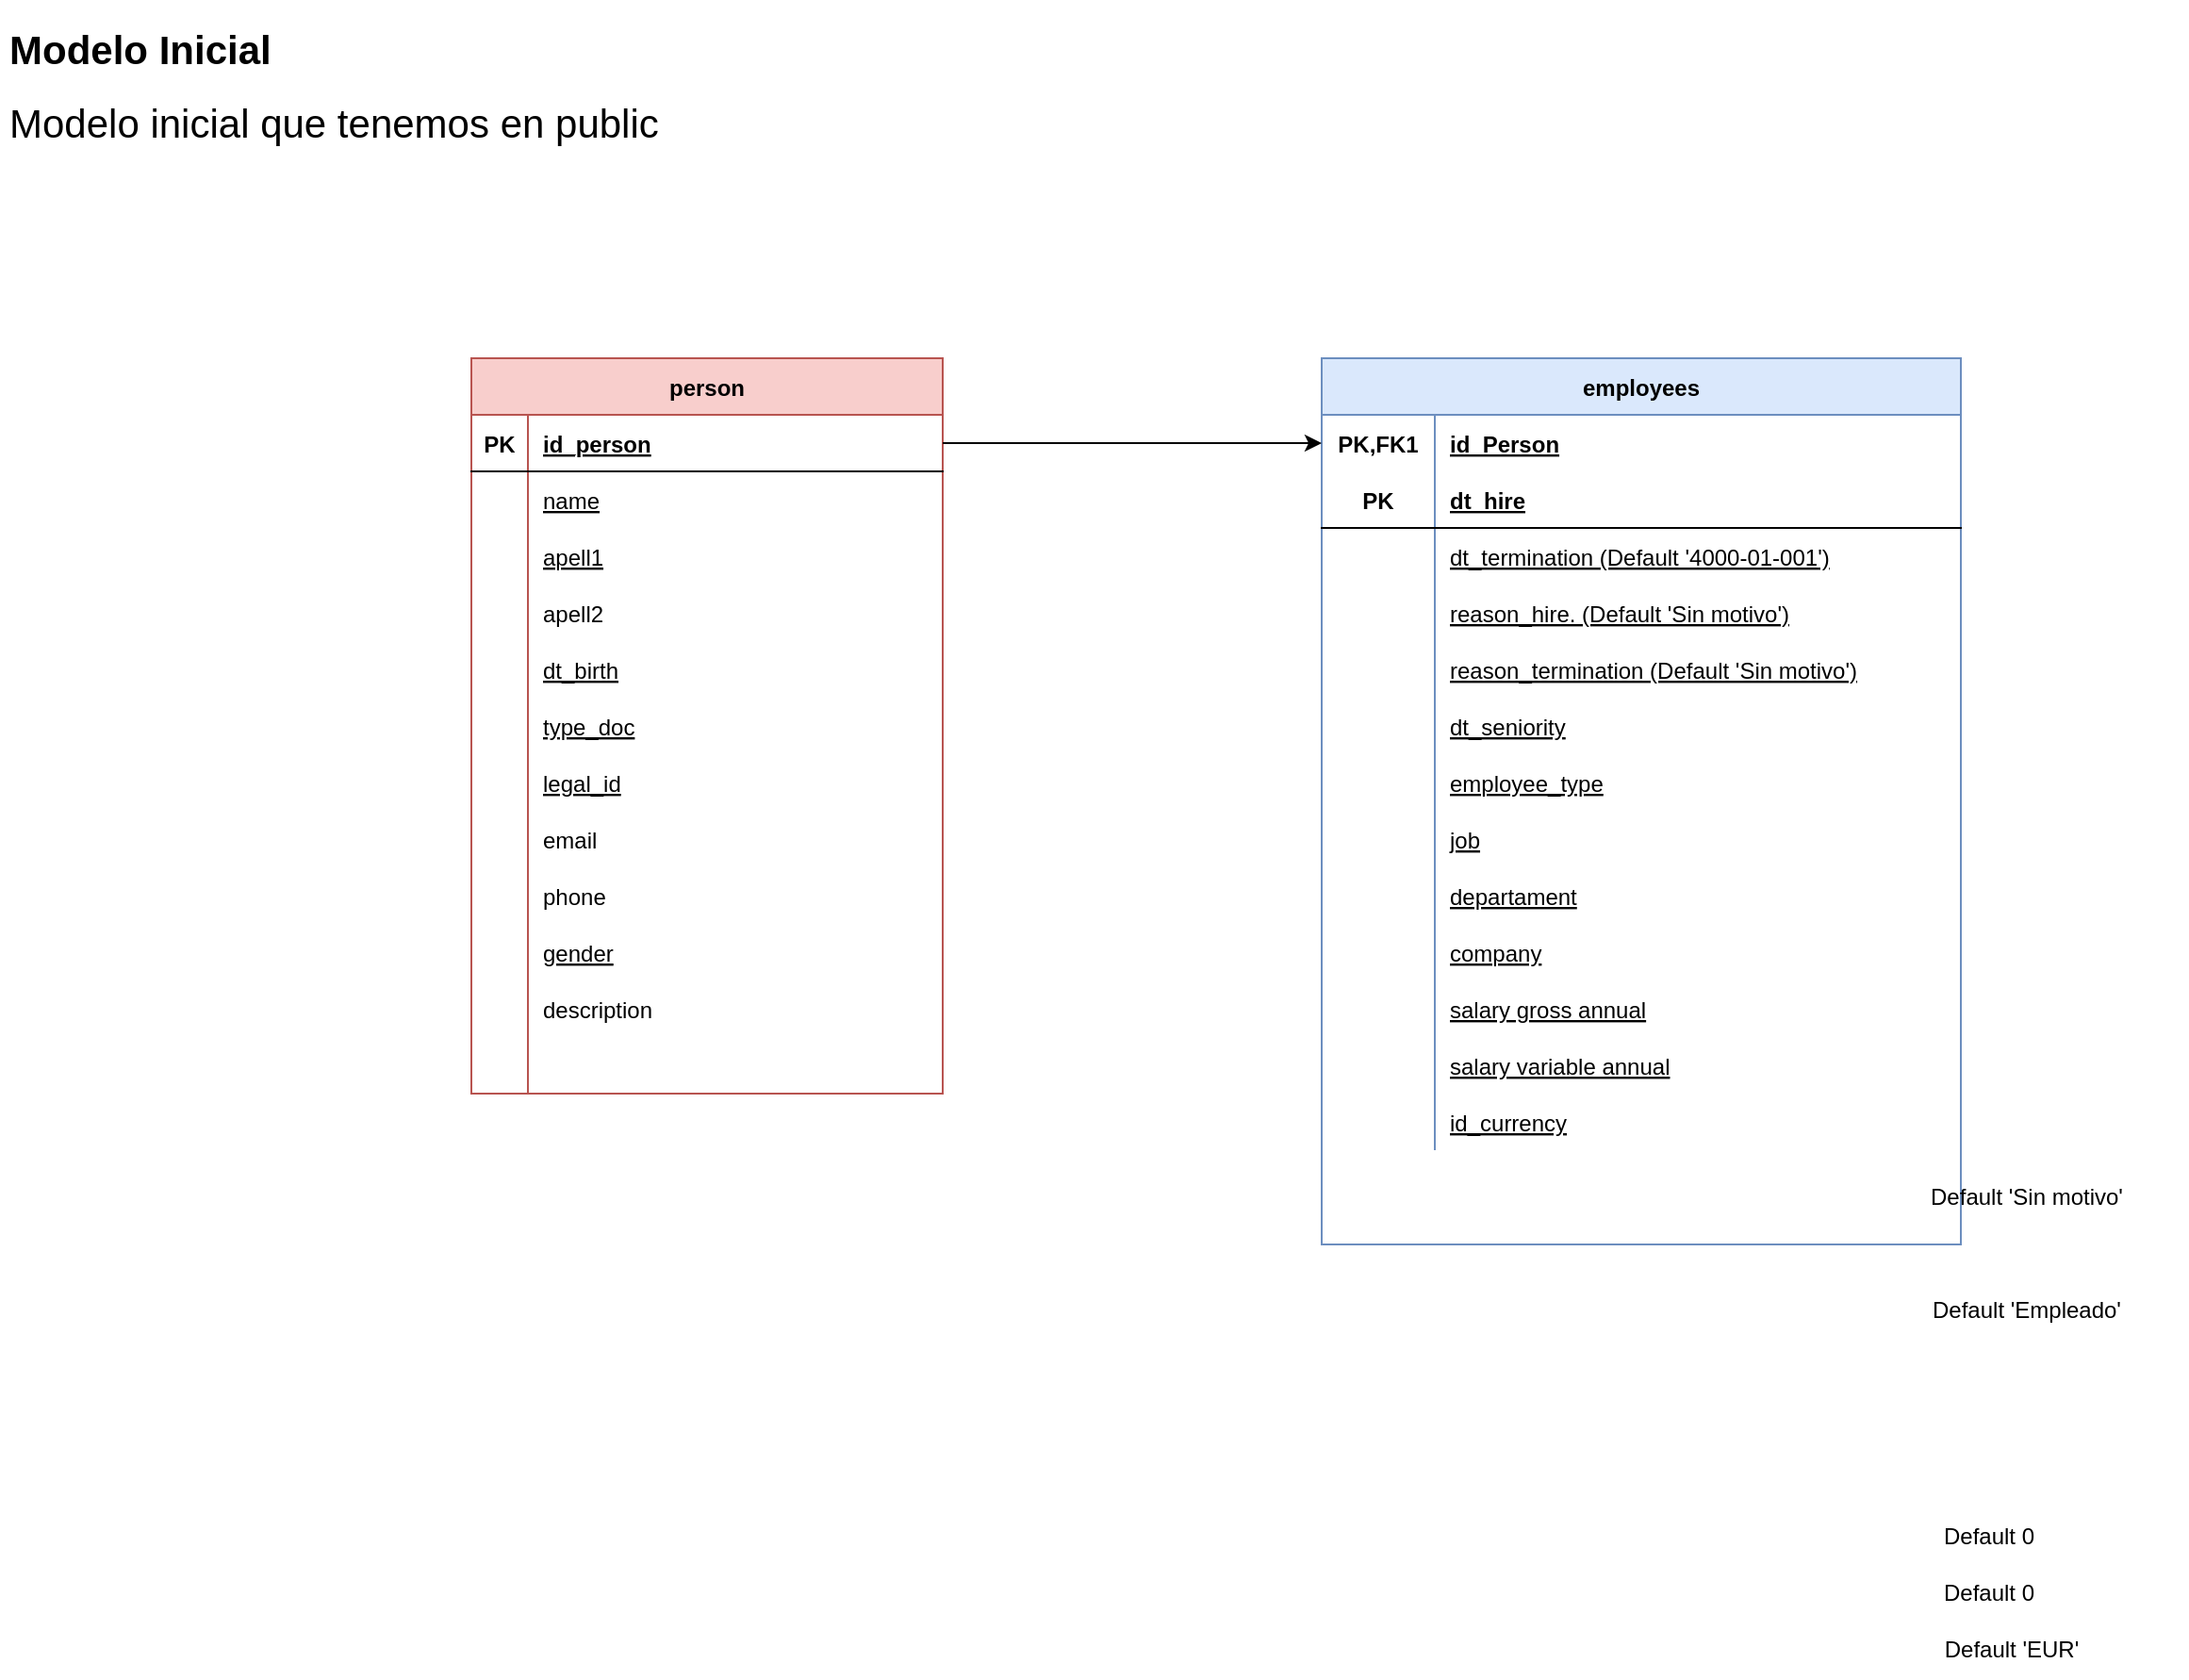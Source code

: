 <mxfile version="20.8.10" type="device" pages="2"><diagram id="aK4C7mlp8Xrq4ZPR62fl" name="Modelo Inicial"><mxGraphModel dx="1941" dy="1977" grid="1" gridSize="10" guides="1" tooltips="1" connect="1" arrows="1" fold="1" page="1" pageScale="1" pageWidth="827" pageHeight="1169" math="0" shadow="0"><root><mxCell id="sPQ5rHdTqfsLDdzNJS4Q-0"/><mxCell id="sPQ5rHdTqfsLDdzNJS4Q-1" parent="sPQ5rHdTqfsLDdzNJS4Q-0"/><mxCell id="jbEKbmgx0yPhfAcyf8wh-34" value="employees" style="shape=table;startSize=30;container=1;collapsible=1;childLayout=tableLayout;fixedRows=1;rowLines=0;fontStyle=1;align=center;resizeLast=1;fillColor=#dae8fc;strokeColor=#6c8ebf;" parent="sPQ5rHdTqfsLDdzNJS4Q-1" vertex="1"><mxGeometry x="251" y="110" width="339" height="470" as="geometry"/></mxCell><mxCell id="jbEKbmgx0yPhfAcyf8wh-35" value="" style="shape=tableRow;horizontal=0;startSize=0;swimlaneHead=0;swimlaneBody=0;fillColor=none;collapsible=0;dropTarget=0;points=[[0,0.5],[1,0.5]];portConstraint=eastwest;top=0;left=0;right=0;bottom=0;" parent="jbEKbmgx0yPhfAcyf8wh-34" vertex="1"><mxGeometry y="30" width="339" height="30" as="geometry"/></mxCell><mxCell id="jbEKbmgx0yPhfAcyf8wh-36" value="PK,FK1" style="shape=partialRectangle;connectable=0;fillColor=none;top=0;left=0;bottom=0;right=0;fontStyle=1;overflow=hidden;" parent="jbEKbmgx0yPhfAcyf8wh-35" vertex="1"><mxGeometry width="60" height="30" as="geometry"><mxRectangle width="60" height="30" as="alternateBounds"/></mxGeometry></mxCell><mxCell id="jbEKbmgx0yPhfAcyf8wh-37" value="id_Person" style="shape=partialRectangle;connectable=0;fillColor=none;top=0;left=0;bottom=0;right=0;align=left;spacingLeft=6;fontStyle=5;overflow=hidden;" parent="jbEKbmgx0yPhfAcyf8wh-35" vertex="1"><mxGeometry x="60" width="279" height="30" as="geometry"><mxRectangle width="279" height="30" as="alternateBounds"/></mxGeometry></mxCell><mxCell id="jbEKbmgx0yPhfAcyf8wh-38" value="" style="shape=tableRow;horizontal=0;startSize=0;swimlaneHead=0;swimlaneBody=0;fillColor=none;collapsible=0;dropTarget=0;points=[[0,0.5],[1,0.5]];portConstraint=eastwest;top=0;left=0;right=0;bottom=1;" parent="jbEKbmgx0yPhfAcyf8wh-34" vertex="1"><mxGeometry y="60" width="339" height="30" as="geometry"/></mxCell><mxCell id="jbEKbmgx0yPhfAcyf8wh-39" value="PK" style="shape=partialRectangle;connectable=0;fillColor=none;top=0;left=0;bottom=0;right=0;fontStyle=1;overflow=hidden;" parent="jbEKbmgx0yPhfAcyf8wh-38" vertex="1"><mxGeometry width="60" height="30" as="geometry"><mxRectangle width="60" height="30" as="alternateBounds"/></mxGeometry></mxCell><mxCell id="jbEKbmgx0yPhfAcyf8wh-40" value="dt_hire" style="shape=partialRectangle;connectable=0;fillColor=none;top=0;left=0;bottom=0;right=0;align=left;spacingLeft=6;fontStyle=5;overflow=hidden;" parent="jbEKbmgx0yPhfAcyf8wh-38" vertex="1"><mxGeometry x="60" width="279" height="30" as="geometry"><mxRectangle width="279" height="30" as="alternateBounds"/></mxGeometry></mxCell><mxCell id="jbEKbmgx0yPhfAcyf8wh-44" value="" style="shape=tableRow;horizontal=0;startSize=0;swimlaneHead=0;swimlaneBody=0;fillColor=none;collapsible=0;dropTarget=0;points=[[0,0.5],[1,0.5]];portConstraint=eastwest;top=0;left=0;right=0;bottom=0;" parent="jbEKbmgx0yPhfAcyf8wh-34" vertex="1"><mxGeometry y="90" width="339" height="30" as="geometry"/></mxCell><mxCell id="jbEKbmgx0yPhfAcyf8wh-45" value="" style="shape=partialRectangle;connectable=0;fillColor=none;top=0;left=0;bottom=0;right=0;editable=1;overflow=hidden;" parent="jbEKbmgx0yPhfAcyf8wh-44" vertex="1"><mxGeometry width="60" height="30" as="geometry"><mxRectangle width="60" height="30" as="alternateBounds"/></mxGeometry></mxCell><mxCell id="jbEKbmgx0yPhfAcyf8wh-46" value="dt_termination (Default '4000-01-001')" style="shape=partialRectangle;connectable=0;fillColor=none;top=0;left=0;bottom=0;right=0;align=left;spacingLeft=6;overflow=hidden;fontStyle=4" parent="jbEKbmgx0yPhfAcyf8wh-44" vertex="1"><mxGeometry x="60" width="279" height="30" as="geometry"><mxRectangle width="279" height="30" as="alternateBounds"/></mxGeometry></mxCell><mxCell id="jbEKbmgx0yPhfAcyf8wh-47" value="" style="shape=tableRow;horizontal=0;startSize=0;swimlaneHead=0;swimlaneBody=0;fillColor=none;collapsible=0;dropTarget=0;points=[[0,0.5],[1,0.5]];portConstraint=eastwest;top=0;left=0;right=0;bottom=0;" parent="jbEKbmgx0yPhfAcyf8wh-34" vertex="1"><mxGeometry y="120" width="339" height="30" as="geometry"/></mxCell><mxCell id="jbEKbmgx0yPhfAcyf8wh-48" value="" style="shape=partialRectangle;connectable=0;fillColor=none;top=0;left=0;bottom=0;right=0;editable=1;overflow=hidden;" parent="jbEKbmgx0yPhfAcyf8wh-47" vertex="1"><mxGeometry width="60" height="30" as="geometry"><mxRectangle width="60" height="30" as="alternateBounds"/></mxGeometry></mxCell><mxCell id="jbEKbmgx0yPhfAcyf8wh-49" value="reason_hire. (Default 'Sin motivo')" style="shape=partialRectangle;connectable=0;fillColor=none;top=0;left=0;bottom=0;right=0;align=left;spacingLeft=6;overflow=hidden;fontStyle=4" parent="jbEKbmgx0yPhfAcyf8wh-47" vertex="1"><mxGeometry x="60" width="279" height="30" as="geometry"><mxRectangle width="279" height="30" as="alternateBounds"/></mxGeometry></mxCell><mxCell id="jbEKbmgx0yPhfAcyf8wh-50" value="" style="shape=tableRow;horizontal=0;startSize=0;swimlaneHead=0;swimlaneBody=0;fillColor=none;collapsible=0;dropTarget=0;points=[[0,0.5],[1,0.5]];portConstraint=eastwest;top=0;left=0;right=0;bottom=0;" parent="jbEKbmgx0yPhfAcyf8wh-34" vertex="1"><mxGeometry y="150" width="339" height="30" as="geometry"/></mxCell><mxCell id="jbEKbmgx0yPhfAcyf8wh-51" value="" style="shape=partialRectangle;connectable=0;fillColor=none;top=0;left=0;bottom=0;right=0;editable=1;overflow=hidden;" parent="jbEKbmgx0yPhfAcyf8wh-50" vertex="1"><mxGeometry width="60" height="30" as="geometry"><mxRectangle width="60" height="30" as="alternateBounds"/></mxGeometry></mxCell><mxCell id="jbEKbmgx0yPhfAcyf8wh-52" value="reason_termination (Default 'Sin motivo')" style="shape=partialRectangle;connectable=0;fillColor=none;top=0;left=0;bottom=0;right=0;align=left;spacingLeft=6;overflow=hidden;fontStyle=4" parent="jbEKbmgx0yPhfAcyf8wh-50" vertex="1"><mxGeometry x="60" width="279" height="30" as="geometry"><mxRectangle width="279" height="30" as="alternateBounds"/></mxGeometry></mxCell><mxCell id="jbEKbmgx0yPhfAcyf8wh-53" value="" style="shape=tableRow;horizontal=0;startSize=0;swimlaneHead=0;swimlaneBody=0;fillColor=none;collapsible=0;dropTarget=0;points=[[0,0.5],[1,0.5]];portConstraint=eastwest;top=0;left=0;right=0;bottom=0;" parent="jbEKbmgx0yPhfAcyf8wh-34" vertex="1"><mxGeometry y="180" width="339" height="30" as="geometry"/></mxCell><mxCell id="jbEKbmgx0yPhfAcyf8wh-54" value="" style="shape=partialRectangle;connectable=0;fillColor=none;top=0;left=0;bottom=0;right=0;editable=1;overflow=hidden;" parent="jbEKbmgx0yPhfAcyf8wh-53" vertex="1"><mxGeometry width="60" height="30" as="geometry"><mxRectangle width="60" height="30" as="alternateBounds"/></mxGeometry></mxCell><mxCell id="jbEKbmgx0yPhfAcyf8wh-55" value="dt_seniority" style="shape=partialRectangle;connectable=0;fillColor=none;top=0;left=0;bottom=0;right=0;align=left;spacingLeft=6;overflow=hidden;fontStyle=4" parent="jbEKbmgx0yPhfAcyf8wh-53" vertex="1"><mxGeometry x="60" width="279" height="30" as="geometry"><mxRectangle width="279" height="30" as="alternateBounds"/></mxGeometry></mxCell><mxCell id="jbEKbmgx0yPhfAcyf8wh-56" value="" style="shape=tableRow;horizontal=0;startSize=0;swimlaneHead=0;swimlaneBody=0;fillColor=none;collapsible=0;dropTarget=0;points=[[0,0.5],[1,0.5]];portConstraint=eastwest;top=0;left=0;right=0;bottom=0;" parent="jbEKbmgx0yPhfAcyf8wh-34" vertex="1"><mxGeometry y="210" width="339" height="30" as="geometry"/></mxCell><mxCell id="jbEKbmgx0yPhfAcyf8wh-57" value="" style="shape=partialRectangle;connectable=0;fillColor=none;top=0;left=0;bottom=0;right=0;editable=1;overflow=hidden;" parent="jbEKbmgx0yPhfAcyf8wh-56" vertex="1"><mxGeometry width="60" height="30" as="geometry"><mxRectangle width="60" height="30" as="alternateBounds"/></mxGeometry></mxCell><mxCell id="jbEKbmgx0yPhfAcyf8wh-58" value="employee_type" style="shape=partialRectangle;connectable=0;fillColor=none;top=0;left=0;bottom=0;right=0;align=left;spacingLeft=6;overflow=hidden;fontStyle=4" parent="jbEKbmgx0yPhfAcyf8wh-56" vertex="1"><mxGeometry x="60" width="279" height="30" as="geometry"><mxRectangle width="279" height="30" as="alternateBounds"/></mxGeometry></mxCell><mxCell id="hWNyQWh1JKrb-yv-9Oye-0" value="" style="shape=tableRow;horizontal=0;startSize=0;swimlaneHead=0;swimlaneBody=0;fillColor=none;collapsible=0;dropTarget=0;points=[[0,0.5],[1,0.5]];portConstraint=eastwest;top=0;left=0;right=0;bottom=0;" parent="jbEKbmgx0yPhfAcyf8wh-34" vertex="1"><mxGeometry y="240" width="339" height="30" as="geometry"/></mxCell><mxCell id="hWNyQWh1JKrb-yv-9Oye-1" value="" style="shape=partialRectangle;connectable=0;fillColor=none;top=0;left=0;bottom=0;right=0;editable=1;overflow=hidden;" parent="hWNyQWh1JKrb-yv-9Oye-0" vertex="1"><mxGeometry width="60" height="30" as="geometry"><mxRectangle width="60" height="30" as="alternateBounds"/></mxGeometry></mxCell><mxCell id="hWNyQWh1JKrb-yv-9Oye-2" value="job" style="shape=partialRectangle;connectable=0;fillColor=none;top=0;left=0;bottom=0;right=0;align=left;spacingLeft=6;overflow=hidden;fontStyle=4" parent="hWNyQWh1JKrb-yv-9Oye-0" vertex="1"><mxGeometry x="60" width="279" height="30" as="geometry"><mxRectangle width="279" height="30" as="alternateBounds"/></mxGeometry></mxCell><mxCell id="hWNyQWh1JKrb-yv-9Oye-3" value="" style="shape=tableRow;horizontal=0;startSize=0;swimlaneHead=0;swimlaneBody=0;fillColor=none;collapsible=0;dropTarget=0;points=[[0,0.5],[1,0.5]];portConstraint=eastwest;top=0;left=0;right=0;bottom=0;" parent="jbEKbmgx0yPhfAcyf8wh-34" vertex="1"><mxGeometry y="270" width="339" height="30" as="geometry"/></mxCell><mxCell id="hWNyQWh1JKrb-yv-9Oye-4" value="" style="shape=partialRectangle;connectable=0;fillColor=none;top=0;left=0;bottom=0;right=0;editable=1;overflow=hidden;" parent="hWNyQWh1JKrb-yv-9Oye-3" vertex="1"><mxGeometry width="60" height="30" as="geometry"><mxRectangle width="60" height="30" as="alternateBounds"/></mxGeometry></mxCell><mxCell id="hWNyQWh1JKrb-yv-9Oye-5" value="departament" style="shape=partialRectangle;connectable=0;fillColor=none;top=0;left=0;bottom=0;right=0;align=left;spacingLeft=6;overflow=hidden;fontStyle=4" parent="hWNyQWh1JKrb-yv-9Oye-3" vertex="1"><mxGeometry x="60" width="279" height="30" as="geometry"><mxRectangle width="279" height="30" as="alternateBounds"/></mxGeometry></mxCell><mxCell id="hWNyQWh1JKrb-yv-9Oye-6" value="" style="shape=tableRow;horizontal=0;startSize=0;swimlaneHead=0;swimlaneBody=0;fillColor=none;collapsible=0;dropTarget=0;points=[[0,0.5],[1,0.5]];portConstraint=eastwest;top=0;left=0;right=0;bottom=0;" parent="jbEKbmgx0yPhfAcyf8wh-34" vertex="1"><mxGeometry y="300" width="339" height="30" as="geometry"/></mxCell><mxCell id="hWNyQWh1JKrb-yv-9Oye-7" value="" style="shape=partialRectangle;connectable=0;fillColor=none;top=0;left=0;bottom=0;right=0;editable=1;overflow=hidden;" parent="hWNyQWh1JKrb-yv-9Oye-6" vertex="1"><mxGeometry width="60" height="30" as="geometry"><mxRectangle width="60" height="30" as="alternateBounds"/></mxGeometry></mxCell><mxCell id="hWNyQWh1JKrb-yv-9Oye-8" value="company" style="shape=partialRectangle;connectable=0;fillColor=none;top=0;left=0;bottom=0;right=0;align=left;spacingLeft=6;overflow=hidden;fontStyle=4" parent="hWNyQWh1JKrb-yv-9Oye-6" vertex="1"><mxGeometry x="60" width="279" height="30" as="geometry"><mxRectangle width="279" height="30" as="alternateBounds"/></mxGeometry></mxCell><mxCell id="hWNyQWh1JKrb-yv-9Oye-9" value="" style="shape=tableRow;horizontal=0;startSize=0;swimlaneHead=0;swimlaneBody=0;fillColor=none;collapsible=0;dropTarget=0;points=[[0,0.5],[1,0.5]];portConstraint=eastwest;top=0;left=0;right=0;bottom=0;" parent="jbEKbmgx0yPhfAcyf8wh-34" vertex="1"><mxGeometry y="330" width="339" height="30" as="geometry"/></mxCell><mxCell id="hWNyQWh1JKrb-yv-9Oye-10" value="" style="shape=partialRectangle;connectable=0;fillColor=none;top=0;left=0;bottom=0;right=0;editable=1;overflow=hidden;" parent="hWNyQWh1JKrb-yv-9Oye-9" vertex="1"><mxGeometry width="60" height="30" as="geometry"><mxRectangle width="60" height="30" as="alternateBounds"/></mxGeometry></mxCell><mxCell id="hWNyQWh1JKrb-yv-9Oye-11" value="salary gross annual" style="shape=partialRectangle;connectable=0;fillColor=none;top=0;left=0;bottom=0;right=0;align=left;spacingLeft=6;overflow=hidden;fontStyle=4" parent="hWNyQWh1JKrb-yv-9Oye-9" vertex="1"><mxGeometry x="60" width="279" height="30" as="geometry"><mxRectangle width="279" height="30" as="alternateBounds"/></mxGeometry></mxCell><mxCell id="MQlc3FX0bIRILyoPOMZp-0" value="" style="shape=tableRow;horizontal=0;startSize=0;swimlaneHead=0;swimlaneBody=0;fillColor=none;collapsible=0;dropTarget=0;points=[[0,0.5],[1,0.5]];portConstraint=eastwest;top=0;left=0;right=0;bottom=0;" parent="jbEKbmgx0yPhfAcyf8wh-34" vertex="1"><mxGeometry y="360" width="339" height="30" as="geometry"/></mxCell><mxCell id="MQlc3FX0bIRILyoPOMZp-1" value="" style="shape=partialRectangle;connectable=0;fillColor=none;top=0;left=0;bottom=0;right=0;editable=1;overflow=hidden;" parent="MQlc3FX0bIRILyoPOMZp-0" vertex="1"><mxGeometry width="60" height="30" as="geometry"><mxRectangle width="60" height="30" as="alternateBounds"/></mxGeometry></mxCell><mxCell id="MQlc3FX0bIRILyoPOMZp-2" value="salary variable annual" style="shape=partialRectangle;connectable=0;fillColor=none;top=0;left=0;bottom=0;right=0;align=left;spacingLeft=6;overflow=hidden;fontStyle=4" parent="MQlc3FX0bIRILyoPOMZp-0" vertex="1"><mxGeometry x="60" width="279" height="30" as="geometry"><mxRectangle width="279" height="30" as="alternateBounds"/></mxGeometry></mxCell><mxCell id="hWNyQWh1JKrb-yv-9Oye-12" value="" style="shape=tableRow;horizontal=0;startSize=0;swimlaneHead=0;swimlaneBody=0;fillColor=none;collapsible=0;dropTarget=0;points=[[0,0.5],[1,0.5]];portConstraint=eastwest;top=0;left=0;right=0;bottom=0;" parent="jbEKbmgx0yPhfAcyf8wh-34" vertex="1"><mxGeometry y="390" width="339" height="30" as="geometry"/></mxCell><mxCell id="hWNyQWh1JKrb-yv-9Oye-13" value="" style="shape=partialRectangle;connectable=0;fillColor=none;top=0;left=0;bottom=0;right=0;editable=1;overflow=hidden;" parent="hWNyQWh1JKrb-yv-9Oye-12" vertex="1"><mxGeometry width="60" height="30" as="geometry"><mxRectangle width="60" height="30" as="alternateBounds"/></mxGeometry></mxCell><mxCell id="hWNyQWh1JKrb-yv-9Oye-14" value="id_currency" style="shape=partialRectangle;connectable=0;fillColor=none;top=0;left=0;bottom=0;right=0;align=left;spacingLeft=6;overflow=hidden;fontStyle=4" parent="hWNyQWh1JKrb-yv-9Oye-12" vertex="1"><mxGeometry x="60" width="279" height="30" as="geometry"><mxRectangle width="279" height="30" as="alternateBounds"/></mxGeometry></mxCell><mxCell id="rnK1RcPISzeLYqiDlAwx-0" value="person" style="shape=table;startSize=30;container=1;collapsible=1;childLayout=tableLayout;fixedRows=1;rowLines=0;fontStyle=1;align=center;resizeLast=1;fillColor=#f8cecc;strokeColor=#b85450;" parent="sPQ5rHdTqfsLDdzNJS4Q-1" vertex="1"><mxGeometry x="-200" y="110" width="250" height="390" as="geometry"/></mxCell><mxCell id="rnK1RcPISzeLYqiDlAwx-1" value="" style="shape=partialRectangle;collapsible=0;dropTarget=0;pointerEvents=0;fillColor=none;points=[[0,0.5],[1,0.5]];portConstraint=eastwest;top=0;left=0;right=0;bottom=1;" parent="rnK1RcPISzeLYqiDlAwx-0" vertex="1"><mxGeometry y="30" width="250" height="30" as="geometry"/></mxCell><mxCell id="rnK1RcPISzeLYqiDlAwx-2" value="PK" style="shape=partialRectangle;overflow=hidden;connectable=0;fillColor=none;top=0;left=0;bottom=0;right=0;fontStyle=1;" parent="rnK1RcPISzeLYqiDlAwx-1" vertex="1"><mxGeometry width="30" height="30" as="geometry"><mxRectangle width="30" height="30" as="alternateBounds"/></mxGeometry></mxCell><mxCell id="rnK1RcPISzeLYqiDlAwx-3" value="id_person" style="shape=partialRectangle;overflow=hidden;connectable=0;fillColor=none;top=0;left=0;bottom=0;right=0;align=left;spacingLeft=6;fontStyle=5;" parent="rnK1RcPISzeLYqiDlAwx-1" vertex="1"><mxGeometry x="30" width="220" height="30" as="geometry"><mxRectangle width="220" height="30" as="alternateBounds"/></mxGeometry></mxCell><mxCell id="rnK1RcPISzeLYqiDlAwx-4" value="" style="shape=partialRectangle;collapsible=0;dropTarget=0;pointerEvents=0;fillColor=none;points=[[0,0.5],[1,0.5]];portConstraint=eastwest;top=0;left=0;right=0;bottom=0;" parent="rnK1RcPISzeLYqiDlAwx-0" vertex="1"><mxGeometry y="60" width="250" height="30" as="geometry"/></mxCell><mxCell id="rnK1RcPISzeLYqiDlAwx-5" value="" style="shape=partialRectangle;overflow=hidden;connectable=0;fillColor=none;top=0;left=0;bottom=0;right=0;" parent="rnK1RcPISzeLYqiDlAwx-4" vertex="1"><mxGeometry width="30" height="30" as="geometry"><mxRectangle width="30" height="30" as="alternateBounds"/></mxGeometry></mxCell><mxCell id="rnK1RcPISzeLYqiDlAwx-6" value="name" style="shape=partialRectangle;overflow=hidden;connectable=0;fillColor=none;top=0;left=0;bottom=0;right=0;align=left;spacingLeft=6;fontStyle=4" parent="rnK1RcPISzeLYqiDlAwx-4" vertex="1"><mxGeometry x="30" width="220" height="30" as="geometry"><mxRectangle width="220" height="30" as="alternateBounds"/></mxGeometry></mxCell><mxCell id="rnK1RcPISzeLYqiDlAwx-7" value="" style="shape=partialRectangle;collapsible=0;dropTarget=0;pointerEvents=0;fillColor=none;points=[[0,0.5],[1,0.5]];portConstraint=eastwest;top=0;left=0;right=0;bottom=0;" parent="rnK1RcPISzeLYqiDlAwx-0" vertex="1"><mxGeometry y="90" width="250" height="30" as="geometry"/></mxCell><mxCell id="rnK1RcPISzeLYqiDlAwx-8" value="" style="shape=partialRectangle;overflow=hidden;connectable=0;fillColor=none;top=0;left=0;bottom=0;right=0;" parent="rnK1RcPISzeLYqiDlAwx-7" vertex="1"><mxGeometry width="30" height="30" as="geometry"><mxRectangle width="30" height="30" as="alternateBounds"/></mxGeometry></mxCell><mxCell id="rnK1RcPISzeLYqiDlAwx-9" value="apell1" style="shape=partialRectangle;overflow=hidden;connectable=0;fillColor=none;top=0;left=0;bottom=0;right=0;align=left;spacingLeft=6;fontStyle=4" parent="rnK1RcPISzeLYqiDlAwx-7" vertex="1"><mxGeometry x="30" width="220" height="30" as="geometry"><mxRectangle width="220" height="30" as="alternateBounds"/></mxGeometry></mxCell><mxCell id="rnK1RcPISzeLYqiDlAwx-10" value="" style="shape=partialRectangle;collapsible=0;dropTarget=0;pointerEvents=0;fillColor=none;points=[[0,0.5],[1,0.5]];portConstraint=eastwest;top=0;left=0;right=0;bottom=0;" parent="rnK1RcPISzeLYqiDlAwx-0" vertex="1"><mxGeometry y="120" width="250" height="30" as="geometry"/></mxCell><mxCell id="rnK1RcPISzeLYqiDlAwx-11" value="" style="shape=partialRectangle;overflow=hidden;connectable=0;fillColor=none;top=0;left=0;bottom=0;right=0;" parent="rnK1RcPISzeLYqiDlAwx-10" vertex="1"><mxGeometry width="30" height="30" as="geometry"><mxRectangle width="30" height="30" as="alternateBounds"/></mxGeometry></mxCell><mxCell id="rnK1RcPISzeLYqiDlAwx-12" value="apell2" style="shape=partialRectangle;overflow=hidden;connectable=0;fillColor=none;top=0;left=0;bottom=0;right=0;align=left;spacingLeft=6;" parent="rnK1RcPISzeLYqiDlAwx-10" vertex="1"><mxGeometry x="30" width="220" height="30" as="geometry"><mxRectangle width="220" height="30" as="alternateBounds"/></mxGeometry></mxCell><mxCell id="rnK1RcPISzeLYqiDlAwx-13" value="" style="shape=partialRectangle;collapsible=0;dropTarget=0;pointerEvents=0;fillColor=none;points=[[0,0.5],[1,0.5]];portConstraint=eastwest;top=0;left=0;right=0;bottom=0;" parent="rnK1RcPISzeLYqiDlAwx-0" vertex="1"><mxGeometry y="150" width="250" height="30" as="geometry"/></mxCell><mxCell id="rnK1RcPISzeLYqiDlAwx-14" value="" style="shape=partialRectangle;overflow=hidden;connectable=0;fillColor=none;top=0;left=0;bottom=0;right=0;" parent="rnK1RcPISzeLYqiDlAwx-13" vertex="1"><mxGeometry width="30" height="30" as="geometry"><mxRectangle width="30" height="30" as="alternateBounds"/></mxGeometry></mxCell><mxCell id="rnK1RcPISzeLYqiDlAwx-15" value="dt_birth" style="shape=partialRectangle;overflow=hidden;connectable=0;fillColor=none;top=0;left=0;bottom=0;right=0;align=left;spacingLeft=6;fontStyle=4" parent="rnK1RcPISzeLYqiDlAwx-13" vertex="1"><mxGeometry x="30" width="220" height="30" as="geometry"><mxRectangle width="220" height="30" as="alternateBounds"/></mxGeometry></mxCell><mxCell id="rnK1RcPISzeLYqiDlAwx-16" value="" style="shape=partialRectangle;collapsible=0;dropTarget=0;pointerEvents=0;fillColor=none;points=[[0,0.5],[1,0.5]];portConstraint=eastwest;top=0;left=0;right=0;bottom=0;" parent="rnK1RcPISzeLYqiDlAwx-0" vertex="1"><mxGeometry y="180" width="250" height="30" as="geometry"/></mxCell><mxCell id="rnK1RcPISzeLYqiDlAwx-17" value="" style="shape=partialRectangle;overflow=hidden;connectable=0;fillColor=none;top=0;left=0;bottom=0;right=0;" parent="rnK1RcPISzeLYqiDlAwx-16" vertex="1"><mxGeometry width="30" height="30" as="geometry"><mxRectangle width="30" height="30" as="alternateBounds"/></mxGeometry></mxCell><mxCell id="rnK1RcPISzeLYqiDlAwx-18" value="type_doc" style="shape=partialRectangle;overflow=hidden;connectable=0;fillColor=none;top=0;left=0;bottom=0;right=0;align=left;spacingLeft=6;fontStyle=4" parent="rnK1RcPISzeLYqiDlAwx-16" vertex="1"><mxGeometry x="30" width="220" height="30" as="geometry"><mxRectangle width="220" height="30" as="alternateBounds"/></mxGeometry></mxCell><mxCell id="rnK1RcPISzeLYqiDlAwx-19" value="" style="shape=partialRectangle;collapsible=0;dropTarget=0;pointerEvents=0;fillColor=none;points=[[0,0.5],[1,0.5]];portConstraint=eastwest;top=0;left=0;right=0;bottom=0;" parent="rnK1RcPISzeLYqiDlAwx-0" vertex="1"><mxGeometry y="210" width="250" height="30" as="geometry"/></mxCell><mxCell id="rnK1RcPISzeLYqiDlAwx-20" value="" style="shape=partialRectangle;overflow=hidden;connectable=0;fillColor=none;top=0;left=0;bottom=0;right=0;" parent="rnK1RcPISzeLYqiDlAwx-19" vertex="1"><mxGeometry width="30" height="30" as="geometry"><mxRectangle width="30" height="30" as="alternateBounds"/></mxGeometry></mxCell><mxCell id="rnK1RcPISzeLYqiDlAwx-21" value="legal_id" style="shape=partialRectangle;overflow=hidden;connectable=0;fillColor=none;top=0;left=0;bottom=0;right=0;align=left;spacingLeft=6;fontStyle=4" parent="rnK1RcPISzeLYqiDlAwx-19" vertex="1"><mxGeometry x="30" width="220" height="30" as="geometry"><mxRectangle width="220" height="30" as="alternateBounds"/></mxGeometry></mxCell><mxCell id="rnK1RcPISzeLYqiDlAwx-22" value="" style="shape=partialRectangle;collapsible=0;dropTarget=0;pointerEvents=0;fillColor=none;points=[[0,0.5],[1,0.5]];portConstraint=eastwest;top=0;left=0;right=0;bottom=0;" parent="rnK1RcPISzeLYqiDlAwx-0" vertex="1"><mxGeometry y="240" width="250" height="30" as="geometry"/></mxCell><mxCell id="rnK1RcPISzeLYqiDlAwx-23" value="" style="shape=partialRectangle;overflow=hidden;connectable=0;fillColor=none;top=0;left=0;bottom=0;right=0;" parent="rnK1RcPISzeLYqiDlAwx-22" vertex="1"><mxGeometry width="30" height="30" as="geometry"><mxRectangle width="30" height="30" as="alternateBounds"/></mxGeometry></mxCell><mxCell id="rnK1RcPISzeLYqiDlAwx-24" value="email" style="shape=partialRectangle;overflow=hidden;connectable=0;fillColor=none;top=0;left=0;bottom=0;right=0;align=left;spacingLeft=6;" parent="rnK1RcPISzeLYqiDlAwx-22" vertex="1"><mxGeometry x="30" width="220" height="30" as="geometry"><mxRectangle width="220" height="30" as="alternateBounds"/></mxGeometry></mxCell><mxCell id="rnK1RcPISzeLYqiDlAwx-25" value="" style="shape=partialRectangle;collapsible=0;dropTarget=0;pointerEvents=0;fillColor=none;points=[[0,0.5],[1,0.5]];portConstraint=eastwest;top=0;left=0;right=0;bottom=0;" parent="rnK1RcPISzeLYqiDlAwx-0" vertex="1"><mxGeometry y="270" width="250" height="30" as="geometry"/></mxCell><mxCell id="rnK1RcPISzeLYqiDlAwx-26" value="" style="shape=partialRectangle;overflow=hidden;connectable=0;fillColor=none;top=0;left=0;bottom=0;right=0;" parent="rnK1RcPISzeLYqiDlAwx-25" vertex="1"><mxGeometry width="30" height="30" as="geometry"><mxRectangle width="30" height="30" as="alternateBounds"/></mxGeometry></mxCell><mxCell id="rnK1RcPISzeLYqiDlAwx-27" value="phone" style="shape=partialRectangle;overflow=hidden;connectable=0;fillColor=none;top=0;left=0;bottom=0;right=0;align=left;spacingLeft=6;" parent="rnK1RcPISzeLYqiDlAwx-25" vertex="1"><mxGeometry x="30" width="220" height="30" as="geometry"><mxRectangle width="220" height="30" as="alternateBounds"/></mxGeometry></mxCell><mxCell id="rnK1RcPISzeLYqiDlAwx-28" value="" style="shape=partialRectangle;collapsible=0;dropTarget=0;pointerEvents=0;fillColor=none;points=[[0,0.5],[1,0.5]];portConstraint=eastwest;top=0;left=0;right=0;bottom=0;" parent="rnK1RcPISzeLYqiDlAwx-0" vertex="1"><mxGeometry y="300" width="250" height="30" as="geometry"/></mxCell><mxCell id="rnK1RcPISzeLYqiDlAwx-29" value="" style="shape=partialRectangle;overflow=hidden;connectable=0;fillColor=none;top=0;left=0;bottom=0;right=0;" parent="rnK1RcPISzeLYqiDlAwx-28" vertex="1"><mxGeometry width="30" height="30" as="geometry"><mxRectangle width="30" height="30" as="alternateBounds"/></mxGeometry></mxCell><mxCell id="rnK1RcPISzeLYqiDlAwx-30" value="gender" style="shape=partialRectangle;overflow=hidden;connectable=0;fillColor=none;top=0;left=0;bottom=0;right=0;align=left;spacingLeft=6;fontStyle=4" parent="rnK1RcPISzeLYqiDlAwx-28" vertex="1"><mxGeometry x="30" width="220" height="30" as="geometry"><mxRectangle width="220" height="30" as="alternateBounds"/></mxGeometry></mxCell><mxCell id="rnK1RcPISzeLYqiDlAwx-31" value="" style="shape=partialRectangle;collapsible=0;dropTarget=0;pointerEvents=0;fillColor=none;points=[[0,0.5],[1,0.5]];portConstraint=eastwest;top=0;left=0;right=0;bottom=0;" parent="rnK1RcPISzeLYqiDlAwx-0" vertex="1"><mxGeometry y="330" width="250" height="30" as="geometry"/></mxCell><mxCell id="rnK1RcPISzeLYqiDlAwx-32" value="" style="shape=partialRectangle;overflow=hidden;connectable=0;fillColor=none;top=0;left=0;bottom=0;right=0;" parent="rnK1RcPISzeLYqiDlAwx-31" vertex="1"><mxGeometry width="30" height="30" as="geometry"><mxRectangle width="30" height="30" as="alternateBounds"/></mxGeometry></mxCell><mxCell id="rnK1RcPISzeLYqiDlAwx-33" value="description" style="shape=partialRectangle;overflow=hidden;connectable=0;fillColor=none;top=0;left=0;bottom=0;right=0;align=left;spacingLeft=6;" parent="rnK1RcPISzeLYqiDlAwx-31" vertex="1"><mxGeometry x="30" width="220" height="30" as="geometry"><mxRectangle width="220" height="30" as="alternateBounds"/></mxGeometry></mxCell><mxCell id="rnK1RcPISzeLYqiDlAwx-34" value="" style="shape=partialRectangle;collapsible=0;dropTarget=0;pointerEvents=0;fillColor=none;points=[[0,0.5],[1,0.5]];portConstraint=eastwest;top=0;left=0;right=0;bottom=0;" parent="rnK1RcPISzeLYqiDlAwx-0" vertex="1"><mxGeometry y="360" width="250" height="30" as="geometry"/></mxCell><mxCell id="rnK1RcPISzeLYqiDlAwx-35" value="" style="shape=partialRectangle;overflow=hidden;connectable=0;fillColor=none;top=0;left=0;bottom=0;right=0;" parent="rnK1RcPISzeLYqiDlAwx-34" vertex="1"><mxGeometry width="30" height="30" as="geometry"><mxRectangle width="30" height="30" as="alternateBounds"/></mxGeometry></mxCell><mxCell id="rnK1RcPISzeLYqiDlAwx-36" value="" style="shape=partialRectangle;overflow=hidden;connectable=0;fillColor=none;top=0;left=0;bottom=0;right=0;align=left;spacingLeft=6;" parent="rnK1RcPISzeLYqiDlAwx-34" vertex="1"><mxGeometry x="30" width="220" height="30" as="geometry"><mxRectangle width="220" height="30" as="alternateBounds"/></mxGeometry></mxCell><mxCell id="rnK1RcPISzeLYqiDlAwx-37" style="edgeStyle=orthogonalEdgeStyle;rounded=0;orthogonalLoop=1;jettySize=auto;html=1;" parent="sPQ5rHdTqfsLDdzNJS4Q-1" source="rnK1RcPISzeLYqiDlAwx-1" target="jbEKbmgx0yPhfAcyf8wh-35" edge="1"><mxGeometry relative="1" as="geometry"/></mxCell><mxCell id="at1n2VVAKuRgi7JGiB5w-0" value="&lt;h1 style=&quot;font-size: 21px&quot;&gt;Modelo Inicial&lt;/h1&gt;&lt;div style=&quot;font-size: 21px&quot;&gt;Modelo inicial que tenemos en public&amp;nbsp;&lt;/div&gt;" style="text;html=1;strokeColor=none;fillColor=none;spacing=5;spacingTop=-20;whiteSpace=wrap;overflow=hidden;rounded=0;fontSize=21;" parent="sPQ5rHdTqfsLDdzNJS4Q-1" vertex="1"><mxGeometry x="-450" y="-70" width="1070" height="120" as="geometry"/></mxCell><mxCell id="KExvrD-dFIBbhgo86TKv-2" value="Default 'Sin motivo'" style="text;html=1;strokeColor=none;fillColor=none;align=center;verticalAlign=middle;whiteSpace=wrap;rounded=0;" parent="sPQ5rHdTqfsLDdzNJS4Q-1" vertex="1"><mxGeometry x="540" y="540" width="170" height="30" as="geometry"/></mxCell><mxCell id="KExvrD-dFIBbhgo86TKv-3" value="Default 'Empleado'" style="text;html=1;strokeColor=none;fillColor=none;align=center;verticalAlign=middle;whiteSpace=wrap;rounded=0;" parent="sPQ5rHdTqfsLDdzNJS4Q-1" vertex="1"><mxGeometry x="540" y="600" width="170" height="30" as="geometry"/></mxCell><mxCell id="KExvrD-dFIBbhgo86TKv-4" value="Default 'EUR'" style="text;html=1;strokeColor=none;fillColor=none;align=center;verticalAlign=middle;whiteSpace=wrap;rounded=0;" parent="sPQ5rHdTqfsLDdzNJS4Q-1" vertex="1"><mxGeometry x="532" y="780" width="170" height="30" as="geometry"/></mxCell><mxCell id="KExvrD-dFIBbhgo86TKv-5" value="Default 0" style="text;html=1;strokeColor=none;fillColor=none;align=center;verticalAlign=middle;whiteSpace=wrap;rounded=0;" parent="sPQ5rHdTqfsLDdzNJS4Q-1" vertex="1"><mxGeometry x="520" y="750" width="170" height="30" as="geometry"/></mxCell><mxCell id="KExvrD-dFIBbhgo86TKv-6" value="Default 0" style="text;html=1;strokeColor=none;fillColor=none;align=center;verticalAlign=middle;whiteSpace=wrap;rounded=0;" parent="sPQ5rHdTqfsLDdzNJS4Q-1" vertex="1"><mxGeometry x="520" y="720" width="170" height="30" as="geometry"/></mxCell></root></mxGraphModel></diagram><diagram id="QbUwcyzqACbMWj2yKiJ5" name="Normalizacion"><mxGraphModel dx="1941" dy="808" grid="1" gridSize="10" guides="1" tooltips="1" connect="1" arrows="1" fold="1" page="1" pageScale="1" pageWidth="827" pageHeight="1169" math="0" shadow="0"><root><mxCell id="0"/><mxCell id="1" parent="0"/><mxCell id="izNTszZB4sw3Mm8gntHi-1" value="person" style="shape=table;startSize=30;container=1;collapsible=1;childLayout=tableLayout;fixedRows=1;rowLines=0;fontStyle=1;align=center;resizeLast=1;fillColor=#d5e8d4;strokeColor=#82b366;" vertex="1" parent="1"><mxGeometry x="-345" y="25" width="145" height="360" as="geometry"/></mxCell><mxCell id="izNTszZB4sw3Mm8gntHi-2" value="" style="shape=partialRectangle;collapsible=0;dropTarget=0;pointerEvents=0;fillColor=none;points=[[0,0.5],[1,0.5]];portConstraint=eastwest;top=0;left=0;right=0;bottom=1;" vertex="1" parent="izNTszZB4sw3Mm8gntHi-1"><mxGeometry y="30" width="145" height="30" as="geometry"/></mxCell><mxCell id="izNTszZB4sw3Mm8gntHi-3" value="PK" style="shape=partialRectangle;overflow=hidden;connectable=0;fillColor=none;top=0;left=0;bottom=0;right=0;fontStyle=1;" vertex="1" parent="izNTszZB4sw3Mm8gntHi-2"><mxGeometry width="30" height="30" as="geometry"><mxRectangle width="30" height="30" as="alternateBounds"/></mxGeometry></mxCell><mxCell id="izNTszZB4sw3Mm8gntHi-4" value="id_person" style="shape=partialRectangle;overflow=hidden;connectable=0;fillColor=none;top=0;left=0;bottom=0;right=0;align=left;spacingLeft=6;fontStyle=5;" vertex="1" parent="izNTszZB4sw3Mm8gntHi-2"><mxGeometry x="30" width="115" height="30" as="geometry"><mxRectangle width="115" height="30" as="alternateBounds"/></mxGeometry></mxCell><mxCell id="izNTszZB4sw3Mm8gntHi-5" value="" style="shape=partialRectangle;collapsible=0;dropTarget=0;pointerEvents=0;fillColor=none;points=[[0,0.5],[1,0.5]];portConstraint=eastwest;top=0;left=0;right=0;bottom=0;" vertex="1" parent="izNTszZB4sw3Mm8gntHi-1"><mxGeometry y="60" width="145" height="30" as="geometry"/></mxCell><mxCell id="izNTszZB4sw3Mm8gntHi-6" value="" style="shape=partialRectangle;overflow=hidden;connectable=0;fillColor=none;top=0;left=0;bottom=0;right=0;" vertex="1" parent="izNTszZB4sw3Mm8gntHi-5"><mxGeometry width="30" height="30" as="geometry"><mxRectangle width="30" height="30" as="alternateBounds"/></mxGeometry></mxCell><mxCell id="izNTszZB4sw3Mm8gntHi-7" value="name" style="shape=partialRectangle;overflow=hidden;connectable=0;fillColor=none;top=0;left=0;bottom=0;right=0;align=left;spacingLeft=6;fontStyle=4" vertex="1" parent="izNTszZB4sw3Mm8gntHi-5"><mxGeometry x="30" width="115" height="30" as="geometry"><mxRectangle width="115" height="30" as="alternateBounds"/></mxGeometry></mxCell><mxCell id="izNTszZB4sw3Mm8gntHi-8" value="" style="shape=partialRectangle;collapsible=0;dropTarget=0;pointerEvents=0;fillColor=none;points=[[0,0.5],[1,0.5]];portConstraint=eastwest;top=0;left=0;right=0;bottom=0;" vertex="1" parent="izNTszZB4sw3Mm8gntHi-1"><mxGeometry y="90" width="145" height="30" as="geometry"/></mxCell><mxCell id="izNTszZB4sw3Mm8gntHi-9" value="" style="shape=partialRectangle;overflow=hidden;connectable=0;fillColor=none;top=0;left=0;bottom=0;right=0;" vertex="1" parent="izNTszZB4sw3Mm8gntHi-8"><mxGeometry width="30" height="30" as="geometry"><mxRectangle width="30" height="30" as="alternateBounds"/></mxGeometry></mxCell><mxCell id="izNTszZB4sw3Mm8gntHi-10" value="apell1" style="shape=partialRectangle;overflow=hidden;connectable=0;fillColor=none;top=0;left=0;bottom=0;right=0;align=left;spacingLeft=6;fontStyle=4" vertex="1" parent="izNTszZB4sw3Mm8gntHi-8"><mxGeometry x="30" width="115" height="30" as="geometry"><mxRectangle width="115" height="30" as="alternateBounds"/></mxGeometry></mxCell><mxCell id="izNTszZB4sw3Mm8gntHi-11" value="" style="shape=partialRectangle;collapsible=0;dropTarget=0;pointerEvents=0;fillColor=none;points=[[0,0.5],[1,0.5]];portConstraint=eastwest;top=0;left=0;right=0;bottom=0;" vertex="1" parent="izNTszZB4sw3Mm8gntHi-1"><mxGeometry y="120" width="145" height="30" as="geometry"/></mxCell><mxCell id="izNTszZB4sw3Mm8gntHi-12" value="" style="shape=partialRectangle;overflow=hidden;connectable=0;fillColor=none;top=0;left=0;bottom=0;right=0;" vertex="1" parent="izNTszZB4sw3Mm8gntHi-11"><mxGeometry width="30" height="30" as="geometry"><mxRectangle width="30" height="30" as="alternateBounds"/></mxGeometry></mxCell><mxCell id="izNTszZB4sw3Mm8gntHi-13" value="apell2" style="shape=partialRectangle;overflow=hidden;connectable=0;fillColor=none;top=0;left=0;bottom=0;right=0;align=left;spacingLeft=6;" vertex="1" parent="izNTszZB4sw3Mm8gntHi-11"><mxGeometry x="30" width="115" height="30" as="geometry"><mxRectangle width="115" height="30" as="alternateBounds"/></mxGeometry></mxCell><mxCell id="izNTszZB4sw3Mm8gntHi-14" value="" style="shape=partialRectangle;collapsible=0;dropTarget=0;pointerEvents=0;fillColor=none;points=[[0,0.5],[1,0.5]];portConstraint=eastwest;top=0;left=0;right=0;bottom=0;" vertex="1" parent="izNTszZB4sw3Mm8gntHi-1"><mxGeometry y="150" width="145" height="30" as="geometry"/></mxCell><mxCell id="izNTszZB4sw3Mm8gntHi-15" value="" style="shape=partialRectangle;overflow=hidden;connectable=0;fillColor=none;top=0;left=0;bottom=0;right=0;" vertex="1" parent="izNTszZB4sw3Mm8gntHi-14"><mxGeometry width="30" height="30" as="geometry"><mxRectangle width="30" height="30" as="alternateBounds"/></mxGeometry></mxCell><mxCell id="izNTszZB4sw3Mm8gntHi-16" value="dt_birth" style="shape=partialRectangle;overflow=hidden;connectable=0;fillColor=none;top=0;left=0;bottom=0;right=0;align=left;spacingLeft=6;fontStyle=4" vertex="1" parent="izNTszZB4sw3Mm8gntHi-14"><mxGeometry x="30" width="115" height="30" as="geometry"><mxRectangle width="115" height="30" as="alternateBounds"/></mxGeometry></mxCell><mxCell id="izNTszZB4sw3Mm8gntHi-17" value="" style="shape=partialRectangle;collapsible=0;dropTarget=0;pointerEvents=0;fillColor=none;points=[[0,0.5],[1,0.5]];portConstraint=eastwest;top=0;left=0;right=0;bottom=0;" vertex="1" parent="izNTszZB4sw3Mm8gntHi-1"><mxGeometry y="180" width="145" height="30" as="geometry"/></mxCell><mxCell id="izNTszZB4sw3Mm8gntHi-18" value="FK" style="shape=partialRectangle;overflow=hidden;connectable=0;fillColor=none;top=0;left=0;bottom=0;right=0;" vertex="1" parent="izNTszZB4sw3Mm8gntHi-17"><mxGeometry width="30" height="30" as="geometry"><mxRectangle width="30" height="30" as="alternateBounds"/></mxGeometry></mxCell><mxCell id="izNTszZB4sw3Mm8gntHi-19" value="type_doc" style="shape=partialRectangle;overflow=hidden;connectable=0;fillColor=none;top=0;left=0;bottom=0;right=0;align=left;spacingLeft=6;fontStyle=4" vertex="1" parent="izNTszZB4sw3Mm8gntHi-17"><mxGeometry x="30" width="115" height="30" as="geometry"><mxRectangle width="115" height="30" as="alternateBounds"/></mxGeometry></mxCell><mxCell id="izNTszZB4sw3Mm8gntHi-20" value="" style="shape=partialRectangle;collapsible=0;dropTarget=0;pointerEvents=0;fillColor=none;points=[[0,0.5],[1,0.5]];portConstraint=eastwest;top=0;left=0;right=0;bottom=0;" vertex="1" parent="izNTszZB4sw3Mm8gntHi-1"><mxGeometry y="210" width="145" height="30" as="geometry"/></mxCell><mxCell id="izNTszZB4sw3Mm8gntHi-21" value="" style="shape=partialRectangle;overflow=hidden;connectable=0;fillColor=none;top=0;left=0;bottom=0;right=0;" vertex="1" parent="izNTszZB4sw3Mm8gntHi-20"><mxGeometry width="30" height="30" as="geometry"><mxRectangle width="30" height="30" as="alternateBounds"/></mxGeometry></mxCell><mxCell id="izNTszZB4sw3Mm8gntHi-22" value="legal_id" style="shape=partialRectangle;overflow=hidden;connectable=0;fillColor=none;top=0;left=0;bottom=0;right=0;align=left;spacingLeft=6;fontStyle=4" vertex="1" parent="izNTszZB4sw3Mm8gntHi-20"><mxGeometry x="30" width="115" height="30" as="geometry"><mxRectangle width="115" height="30" as="alternateBounds"/></mxGeometry></mxCell><mxCell id="izNTszZB4sw3Mm8gntHi-23" value="" style="shape=partialRectangle;collapsible=0;dropTarget=0;pointerEvents=0;fillColor=none;points=[[0,0.5],[1,0.5]];portConstraint=eastwest;top=0;left=0;right=0;bottom=0;" vertex="1" parent="izNTszZB4sw3Mm8gntHi-1"><mxGeometry y="240" width="145" height="30" as="geometry"/></mxCell><mxCell id="izNTszZB4sw3Mm8gntHi-24" value="" style="shape=partialRectangle;overflow=hidden;connectable=0;fillColor=none;top=0;left=0;bottom=0;right=0;" vertex="1" parent="izNTszZB4sw3Mm8gntHi-23"><mxGeometry width="30" height="30" as="geometry"><mxRectangle width="30" height="30" as="alternateBounds"/></mxGeometry></mxCell><mxCell id="izNTszZB4sw3Mm8gntHi-25" value="email" style="shape=partialRectangle;overflow=hidden;connectable=0;fillColor=none;top=0;left=0;bottom=0;right=0;align=left;spacingLeft=6;" vertex="1" parent="izNTszZB4sw3Mm8gntHi-23"><mxGeometry x="30" width="115" height="30" as="geometry"><mxRectangle width="115" height="30" as="alternateBounds"/></mxGeometry></mxCell><mxCell id="izNTszZB4sw3Mm8gntHi-26" value="" style="shape=partialRectangle;collapsible=0;dropTarget=0;pointerEvents=0;fillColor=none;points=[[0,0.5],[1,0.5]];portConstraint=eastwest;top=0;left=0;right=0;bottom=0;" vertex="1" parent="izNTszZB4sw3Mm8gntHi-1"><mxGeometry y="270" width="145" height="30" as="geometry"/></mxCell><mxCell id="izNTszZB4sw3Mm8gntHi-27" value="" style="shape=partialRectangle;overflow=hidden;connectable=0;fillColor=none;top=0;left=0;bottom=0;right=0;" vertex="1" parent="izNTszZB4sw3Mm8gntHi-26"><mxGeometry width="30" height="30" as="geometry"><mxRectangle width="30" height="30" as="alternateBounds"/></mxGeometry></mxCell><mxCell id="izNTszZB4sw3Mm8gntHi-28" value="phone" style="shape=partialRectangle;overflow=hidden;connectable=0;fillColor=none;top=0;left=0;bottom=0;right=0;align=left;spacingLeft=6;" vertex="1" parent="izNTszZB4sw3Mm8gntHi-26"><mxGeometry x="30" width="115" height="30" as="geometry"><mxRectangle width="115" height="30" as="alternateBounds"/></mxGeometry></mxCell><mxCell id="izNTszZB4sw3Mm8gntHi-29" value="" style="shape=partialRectangle;collapsible=0;dropTarget=0;pointerEvents=0;fillColor=none;points=[[0,0.5],[1,0.5]];portConstraint=eastwest;top=0;left=0;right=0;bottom=0;" vertex="1" parent="izNTszZB4sw3Mm8gntHi-1"><mxGeometry y="300" width="145" height="30" as="geometry"/></mxCell><mxCell id="izNTszZB4sw3Mm8gntHi-30" value="FK" style="shape=partialRectangle;overflow=hidden;connectable=0;fillColor=none;top=0;left=0;bottom=0;right=0;" vertex="1" parent="izNTszZB4sw3Mm8gntHi-29"><mxGeometry width="30" height="30" as="geometry"><mxRectangle width="30" height="30" as="alternateBounds"/></mxGeometry></mxCell><mxCell id="izNTszZB4sw3Mm8gntHi-31" value="gender" style="shape=partialRectangle;overflow=hidden;connectable=0;fillColor=none;top=0;left=0;bottom=0;right=0;align=left;spacingLeft=6;fontStyle=4" vertex="1" parent="izNTszZB4sw3Mm8gntHi-29"><mxGeometry x="30" width="115" height="30" as="geometry"><mxRectangle width="115" height="30" as="alternateBounds"/></mxGeometry></mxCell><mxCell id="izNTszZB4sw3Mm8gntHi-32" value="" style="shape=partialRectangle;collapsible=0;dropTarget=0;pointerEvents=0;fillColor=none;points=[[0,0.5],[1,0.5]];portConstraint=eastwest;top=0;left=0;right=0;bottom=0;" vertex="1" parent="izNTszZB4sw3Mm8gntHi-1"><mxGeometry y="330" width="145" height="30" as="geometry"/></mxCell><mxCell id="izNTszZB4sw3Mm8gntHi-33" value="" style="shape=partialRectangle;overflow=hidden;connectable=0;fillColor=none;top=0;left=0;bottom=0;right=0;" vertex="1" parent="izNTszZB4sw3Mm8gntHi-32"><mxGeometry width="30" height="30" as="geometry"><mxRectangle width="30" height="30" as="alternateBounds"/></mxGeometry></mxCell><mxCell id="izNTszZB4sw3Mm8gntHi-34" value="description" style="shape=partialRectangle;overflow=hidden;connectable=0;fillColor=none;top=0;left=0;bottom=0;right=0;align=left;spacingLeft=6;" vertex="1" parent="izNTszZB4sw3Mm8gntHi-32"><mxGeometry x="30" width="115" height="30" as="geometry"><mxRectangle width="115" height="30" as="alternateBounds"/></mxGeometry></mxCell><mxCell id="izNTszZB4sw3Mm8gntHi-38" value="Tipo de Documento" style="shape=table;startSize=30;container=1;collapsible=1;childLayout=tableLayout;fixedRows=1;rowLines=0;fontStyle=1;align=center;resizeLast=1;fillColor=#dae8fc;strokeColor=#6c8ebf;" vertex="1" parent="1"><mxGeometry x="-543" y="70" width="130" height="120" as="geometry"/></mxCell><mxCell id="izNTszZB4sw3Mm8gntHi-39" value="" style="shape=tableRow;horizontal=0;startSize=0;swimlaneHead=0;swimlaneBody=0;fillColor=none;collapsible=0;dropTarget=0;points=[[0,0.5],[1,0.5]];portConstraint=eastwest;top=0;left=0;right=0;bottom=1;" vertex="1" parent="izNTszZB4sw3Mm8gntHi-38"><mxGeometry y="30" width="130" height="30" as="geometry"/></mxCell><mxCell id="izNTszZB4sw3Mm8gntHi-40" value="PK" style="shape=partialRectangle;connectable=0;fillColor=none;top=0;left=0;bottom=0;right=0;fontStyle=1;overflow=hidden;" vertex="1" parent="izNTszZB4sw3Mm8gntHi-39"><mxGeometry width="30" height="30" as="geometry"><mxRectangle width="30" height="30" as="alternateBounds"/></mxGeometry></mxCell><mxCell id="izNTszZB4sw3Mm8gntHi-41" value="type_doc" style="shape=partialRectangle;connectable=0;fillColor=none;top=0;left=0;bottom=0;right=0;align=left;spacingLeft=6;fontStyle=5;overflow=hidden;" vertex="1" parent="izNTszZB4sw3Mm8gntHi-39"><mxGeometry x="30" width="100" height="30" as="geometry"><mxRectangle width="100" height="30" as="alternateBounds"/></mxGeometry></mxCell><mxCell id="izNTszZB4sw3Mm8gntHi-42" value="" style="shape=tableRow;horizontal=0;startSize=0;swimlaneHead=0;swimlaneBody=0;fillColor=none;collapsible=0;dropTarget=0;points=[[0,0.5],[1,0.5]];portConstraint=eastwest;top=0;left=0;right=0;bottom=0;" vertex="1" parent="izNTszZB4sw3Mm8gntHi-38"><mxGeometry y="60" width="130" height="30" as="geometry"/></mxCell><mxCell id="izNTszZB4sw3Mm8gntHi-43" value="" style="shape=partialRectangle;connectable=0;fillColor=none;top=0;left=0;bottom=0;right=0;editable=1;overflow=hidden;" vertex="1" parent="izNTszZB4sw3Mm8gntHi-42"><mxGeometry width="30" height="30" as="geometry"><mxRectangle width="30" height="30" as="alternateBounds"/></mxGeometry></mxCell><mxCell id="izNTszZB4sw3Mm8gntHi-44" value="name" style="shape=partialRectangle;connectable=0;fillColor=none;top=0;left=0;bottom=0;right=0;align=left;spacingLeft=6;overflow=hidden;" vertex="1" parent="izNTszZB4sw3Mm8gntHi-42"><mxGeometry x="30" width="100" height="30" as="geometry"><mxRectangle width="100" height="30" as="alternateBounds"/></mxGeometry></mxCell><mxCell id="izNTszZB4sw3Mm8gntHi-45" value="" style="shape=tableRow;horizontal=0;startSize=0;swimlaneHead=0;swimlaneBody=0;fillColor=none;collapsible=0;dropTarget=0;points=[[0,0.5],[1,0.5]];portConstraint=eastwest;top=0;left=0;right=0;bottom=0;" vertex="1" parent="izNTszZB4sw3Mm8gntHi-38"><mxGeometry y="90" width="130" height="30" as="geometry"/></mxCell><mxCell id="izNTszZB4sw3Mm8gntHi-46" value="" style="shape=partialRectangle;connectable=0;fillColor=none;top=0;left=0;bottom=0;right=0;editable=1;overflow=hidden;" vertex="1" parent="izNTszZB4sw3Mm8gntHi-45"><mxGeometry width="30" height="30" as="geometry"><mxRectangle width="30" height="30" as="alternateBounds"/></mxGeometry></mxCell><mxCell id="izNTszZB4sw3Mm8gntHi-47" value="descripcion" style="shape=partialRectangle;connectable=0;fillColor=none;top=0;left=0;bottom=0;right=0;align=left;spacingLeft=6;overflow=hidden;" vertex="1" parent="izNTszZB4sw3Mm8gntHi-45"><mxGeometry x="30" width="100" height="30" as="geometry"><mxRectangle width="100" height="30" as="alternateBounds"/></mxGeometry></mxCell><mxCell id="izNTszZB4sw3Mm8gntHi-51" value="Gender" style="shape=table;startSize=30;container=1;collapsible=1;childLayout=tableLayout;fixedRows=1;rowLines=0;fontStyle=1;align=center;resizeLast=1;fillColor=#dae8fc;strokeColor=#6c8ebf;" vertex="1" parent="1"><mxGeometry x="-560" y="295" width="100" height="90" as="geometry"/></mxCell><mxCell id="izNTszZB4sw3Mm8gntHi-52" value="" style="shape=tableRow;horizontal=0;startSize=0;swimlaneHead=0;swimlaneBody=0;fillColor=none;collapsible=0;dropTarget=0;points=[[0,0.5],[1,0.5]];portConstraint=eastwest;top=0;left=0;right=0;bottom=1;" vertex="1" parent="izNTszZB4sw3Mm8gntHi-51"><mxGeometry y="30" width="100" height="30" as="geometry"/></mxCell><mxCell id="izNTszZB4sw3Mm8gntHi-53" value="PK" style="shape=partialRectangle;connectable=0;fillColor=none;top=0;left=0;bottom=0;right=0;fontStyle=1;overflow=hidden;" vertex="1" parent="izNTszZB4sw3Mm8gntHi-52"><mxGeometry width="30" height="30" as="geometry"><mxRectangle width="30" height="30" as="alternateBounds"/></mxGeometry></mxCell><mxCell id="izNTszZB4sw3Mm8gntHi-54" value="gender" style="shape=partialRectangle;connectable=0;fillColor=none;top=0;left=0;bottom=0;right=0;align=left;spacingLeft=6;fontStyle=5;overflow=hidden;" vertex="1" parent="izNTszZB4sw3Mm8gntHi-52"><mxGeometry x="30" width="70" height="30" as="geometry"><mxRectangle width="70" height="30" as="alternateBounds"/></mxGeometry></mxCell><mxCell id="izNTszZB4sw3Mm8gntHi-55" value="" style="shape=tableRow;horizontal=0;startSize=0;swimlaneHead=0;swimlaneBody=0;fillColor=none;collapsible=0;dropTarget=0;points=[[0,0.5],[1,0.5]];portConstraint=eastwest;top=0;left=0;right=0;bottom=0;" vertex="1" parent="izNTszZB4sw3Mm8gntHi-51"><mxGeometry y="60" width="100" height="30" as="geometry"/></mxCell><mxCell id="izNTszZB4sw3Mm8gntHi-56" value="" style="shape=partialRectangle;connectable=0;fillColor=none;top=0;left=0;bottom=0;right=0;editable=1;overflow=hidden;" vertex="1" parent="izNTszZB4sw3Mm8gntHi-55"><mxGeometry width="30" height="30" as="geometry"><mxRectangle width="30" height="30" as="alternateBounds"/></mxGeometry></mxCell><mxCell id="izNTszZB4sw3Mm8gntHi-57" value="name" style="shape=partialRectangle;connectable=0;fillColor=none;top=0;left=0;bottom=0;right=0;align=left;spacingLeft=6;overflow=hidden;" vertex="1" parent="izNTszZB4sw3Mm8gntHi-55"><mxGeometry x="30" width="70" height="30" as="geometry"><mxRectangle width="70" height="30" as="alternateBounds"/></mxGeometry></mxCell><mxCell id="izNTszZB4sw3Mm8gntHi-61" value="" style="edgeStyle=entityRelationEdgeStyle;fontSize=12;html=1;endArrow=ERzeroToMany;startArrow=ERmandOne;rounded=0;" edge="1" parent="1" source="izNTszZB4sw3Mm8gntHi-52" target="izNTszZB4sw3Mm8gntHi-29"><mxGeometry width="100" height="100" relative="1" as="geometry"><mxPoint x="-450" y="430" as="sourcePoint"/><mxPoint x="-350" y="330" as="targetPoint"/></mxGeometry></mxCell><mxCell id="izNTszZB4sw3Mm8gntHi-62" value="" style="edgeStyle=entityRelationEdgeStyle;fontSize=12;html=1;endArrow=ERzeroToMany;startArrow=ERmandOne;rounded=0;" edge="1" parent="1" source="izNTszZB4sw3Mm8gntHi-39" target="izNTszZB4sw3Mm8gntHi-17"><mxGeometry width="100" height="100" relative="1" as="geometry"><mxPoint x="-410" y="100" as="sourcePoint"/><mxPoint x="-500" y="365" as="targetPoint"/></mxGeometry></mxCell><mxCell id="E-4xwTs6ilVngE15qjUT-1" value="employees" style="shape=table;startSize=30;container=1;collapsible=1;childLayout=tableLayout;fixedRows=1;rowLines=0;fontStyle=1;align=center;resizeLast=1;fillColor=#d5e8d4;strokeColor=#82b366;" vertex="1" parent="1"><mxGeometry x="-10" y="25" width="290" height="420" as="geometry"/></mxCell><mxCell id="E-4xwTs6ilVngE15qjUT-2" value="" style="shape=tableRow;horizontal=0;startSize=0;swimlaneHead=0;swimlaneBody=0;fillColor=none;collapsible=0;dropTarget=0;points=[[0,0.5],[1,0.5]];portConstraint=eastwest;top=0;left=0;right=0;bottom=0;" vertex="1" parent="E-4xwTs6ilVngE15qjUT-1"><mxGeometry y="30" width="290" height="30" as="geometry"/></mxCell><mxCell id="E-4xwTs6ilVngE15qjUT-3" value="PK,FK1" style="shape=partialRectangle;connectable=0;fillColor=none;top=0;left=0;bottom=0;right=0;fontStyle=1;overflow=hidden;" vertex="1" parent="E-4xwTs6ilVngE15qjUT-2"><mxGeometry width="50" height="30" as="geometry"><mxRectangle width="50" height="30" as="alternateBounds"/></mxGeometry></mxCell><mxCell id="E-4xwTs6ilVngE15qjUT-4" value="id_Person" style="shape=partialRectangle;connectable=0;fillColor=none;top=0;left=0;bottom=0;right=0;align=left;spacingLeft=6;fontStyle=5;overflow=hidden;" vertex="1" parent="E-4xwTs6ilVngE15qjUT-2"><mxGeometry x="50" width="240" height="30" as="geometry"><mxRectangle width="240" height="30" as="alternateBounds"/></mxGeometry></mxCell><mxCell id="E-4xwTs6ilVngE15qjUT-5" value="" style="shape=tableRow;horizontal=0;startSize=0;swimlaneHead=0;swimlaneBody=0;fillColor=none;collapsible=0;dropTarget=0;points=[[0,0.5],[1,0.5]];portConstraint=eastwest;top=0;left=0;right=0;bottom=1;" vertex="1" parent="E-4xwTs6ilVngE15qjUT-1"><mxGeometry y="60" width="290" height="30" as="geometry"/></mxCell><mxCell id="E-4xwTs6ilVngE15qjUT-6" value="PK" style="shape=partialRectangle;connectable=0;fillColor=none;top=0;left=0;bottom=0;right=0;fontStyle=1;overflow=hidden;" vertex="1" parent="E-4xwTs6ilVngE15qjUT-5"><mxGeometry width="50" height="30" as="geometry"><mxRectangle width="50" height="30" as="alternateBounds"/></mxGeometry></mxCell><mxCell id="E-4xwTs6ilVngE15qjUT-7" value="dt_hire" style="shape=partialRectangle;connectable=0;fillColor=none;top=0;left=0;bottom=0;right=0;align=left;spacingLeft=6;fontStyle=5;overflow=hidden;" vertex="1" parent="E-4xwTs6ilVngE15qjUT-5"><mxGeometry x="50" width="240" height="30" as="geometry"><mxRectangle width="240" height="30" as="alternateBounds"/></mxGeometry></mxCell><mxCell id="E-4xwTs6ilVngE15qjUT-8" value="" style="shape=tableRow;horizontal=0;startSize=0;swimlaneHead=0;swimlaneBody=0;fillColor=none;collapsible=0;dropTarget=0;points=[[0,0.5],[1,0.5]];portConstraint=eastwest;top=0;left=0;right=0;bottom=0;" vertex="1" parent="E-4xwTs6ilVngE15qjUT-1"><mxGeometry y="90" width="290" height="30" as="geometry"/></mxCell><mxCell id="E-4xwTs6ilVngE15qjUT-9" value="" style="shape=partialRectangle;connectable=0;fillColor=none;top=0;left=0;bottom=0;right=0;editable=1;overflow=hidden;" vertex="1" parent="E-4xwTs6ilVngE15qjUT-8"><mxGeometry width="50" height="30" as="geometry"><mxRectangle width="50" height="30" as="alternateBounds"/></mxGeometry></mxCell><mxCell id="E-4xwTs6ilVngE15qjUT-10" value="dt_termination (Default '4000-01-001')" style="shape=partialRectangle;connectable=0;fillColor=none;top=0;left=0;bottom=0;right=0;align=left;spacingLeft=6;overflow=hidden;fontStyle=4" vertex="1" parent="E-4xwTs6ilVngE15qjUT-8"><mxGeometry x="50" width="240" height="30" as="geometry"><mxRectangle width="240" height="30" as="alternateBounds"/></mxGeometry></mxCell><mxCell id="E-4xwTs6ilVngE15qjUT-11" value="" style="shape=tableRow;horizontal=0;startSize=0;swimlaneHead=0;swimlaneBody=0;fillColor=none;collapsible=0;dropTarget=0;points=[[0,0.5],[1,0.5]];portConstraint=eastwest;top=0;left=0;right=0;bottom=0;" vertex="1" parent="E-4xwTs6ilVngE15qjUT-1"><mxGeometry y="120" width="290" height="30" as="geometry"/></mxCell><mxCell id="E-4xwTs6ilVngE15qjUT-12" value="" style="shape=partialRectangle;connectable=0;fillColor=none;top=0;left=0;bottom=0;right=0;editable=1;overflow=hidden;" vertex="1" parent="E-4xwTs6ilVngE15qjUT-11"><mxGeometry width="50" height="30" as="geometry"><mxRectangle width="50" height="30" as="alternateBounds"/></mxGeometry></mxCell><mxCell id="E-4xwTs6ilVngE15qjUT-13" value="reason_hire. (Default 'Sin motivo')" style="shape=partialRectangle;connectable=0;fillColor=none;top=0;left=0;bottom=0;right=0;align=left;spacingLeft=6;overflow=hidden;fontStyle=4" vertex="1" parent="E-4xwTs6ilVngE15qjUT-11"><mxGeometry x="50" width="240" height="30" as="geometry"><mxRectangle width="240" height="30" as="alternateBounds"/></mxGeometry></mxCell><mxCell id="E-4xwTs6ilVngE15qjUT-14" value="" style="shape=tableRow;horizontal=0;startSize=0;swimlaneHead=0;swimlaneBody=0;fillColor=none;collapsible=0;dropTarget=0;points=[[0,0.5],[1,0.5]];portConstraint=eastwest;top=0;left=0;right=0;bottom=0;" vertex="1" parent="E-4xwTs6ilVngE15qjUT-1"><mxGeometry y="150" width="290" height="30" as="geometry"/></mxCell><mxCell id="E-4xwTs6ilVngE15qjUT-15" value="" style="shape=partialRectangle;connectable=0;fillColor=none;top=0;left=0;bottom=0;right=0;editable=1;overflow=hidden;" vertex="1" parent="E-4xwTs6ilVngE15qjUT-14"><mxGeometry width="50" height="30" as="geometry"><mxRectangle width="50" height="30" as="alternateBounds"/></mxGeometry></mxCell><mxCell id="E-4xwTs6ilVngE15qjUT-16" value="reason_termination (Default 'Sin motivo')" style="shape=partialRectangle;connectable=0;fillColor=none;top=0;left=0;bottom=0;right=0;align=left;spacingLeft=6;overflow=hidden;fontStyle=4" vertex="1" parent="E-4xwTs6ilVngE15qjUT-14"><mxGeometry x="50" width="240" height="30" as="geometry"><mxRectangle width="240" height="30" as="alternateBounds"/></mxGeometry></mxCell><mxCell id="E-4xwTs6ilVngE15qjUT-17" value="" style="shape=tableRow;horizontal=0;startSize=0;swimlaneHead=0;swimlaneBody=0;fillColor=none;collapsible=0;dropTarget=0;points=[[0,0.5],[1,0.5]];portConstraint=eastwest;top=0;left=0;right=0;bottom=0;" vertex="1" parent="E-4xwTs6ilVngE15qjUT-1"><mxGeometry y="180" width="290" height="30" as="geometry"/></mxCell><mxCell id="E-4xwTs6ilVngE15qjUT-18" value="" style="shape=partialRectangle;connectable=0;fillColor=none;top=0;left=0;bottom=0;right=0;editable=1;overflow=hidden;" vertex="1" parent="E-4xwTs6ilVngE15qjUT-17"><mxGeometry width="50" height="30" as="geometry"><mxRectangle width="50" height="30" as="alternateBounds"/></mxGeometry></mxCell><mxCell id="E-4xwTs6ilVngE15qjUT-19" value="dt_seniority" style="shape=partialRectangle;connectable=0;fillColor=none;top=0;left=0;bottom=0;right=0;align=left;spacingLeft=6;overflow=hidden;fontStyle=4" vertex="1" parent="E-4xwTs6ilVngE15qjUT-17"><mxGeometry x="50" width="240" height="30" as="geometry"><mxRectangle width="240" height="30" as="alternateBounds"/></mxGeometry></mxCell><mxCell id="E-4xwTs6ilVngE15qjUT-20" value="" style="shape=tableRow;horizontal=0;startSize=0;swimlaneHead=0;swimlaneBody=0;fillColor=none;collapsible=0;dropTarget=0;points=[[0,0.5],[1,0.5]];portConstraint=eastwest;top=0;left=0;right=0;bottom=0;" vertex="1" parent="E-4xwTs6ilVngE15qjUT-1"><mxGeometry y="210" width="290" height="30" as="geometry"/></mxCell><mxCell id="E-4xwTs6ilVngE15qjUT-21" value="" style="shape=partialRectangle;connectable=0;fillColor=none;top=0;left=0;bottom=0;right=0;editable=1;overflow=hidden;" vertex="1" parent="E-4xwTs6ilVngE15qjUT-20"><mxGeometry width="50" height="30" as="geometry"><mxRectangle width="50" height="30" as="alternateBounds"/></mxGeometry></mxCell><mxCell id="E-4xwTs6ilVngE15qjUT-22" value="employee_type" style="shape=partialRectangle;connectable=0;fillColor=none;top=0;left=0;bottom=0;right=0;align=left;spacingLeft=6;overflow=hidden;fontStyle=4" vertex="1" parent="E-4xwTs6ilVngE15qjUT-20"><mxGeometry x="50" width="240" height="30" as="geometry"><mxRectangle width="240" height="30" as="alternateBounds"/></mxGeometry></mxCell><mxCell id="E-4xwTs6ilVngE15qjUT-23" value="" style="shape=tableRow;horizontal=0;startSize=0;swimlaneHead=0;swimlaneBody=0;fillColor=none;collapsible=0;dropTarget=0;points=[[0,0.5],[1,0.5]];portConstraint=eastwest;top=0;left=0;right=0;bottom=0;" vertex="1" parent="E-4xwTs6ilVngE15qjUT-1"><mxGeometry y="240" width="290" height="30" as="geometry"/></mxCell><mxCell id="E-4xwTs6ilVngE15qjUT-24" value="" style="shape=partialRectangle;connectable=0;fillColor=none;top=0;left=0;bottom=0;right=0;editable=1;overflow=hidden;" vertex="1" parent="E-4xwTs6ilVngE15qjUT-23"><mxGeometry width="50" height="30" as="geometry"><mxRectangle width="50" height="30" as="alternateBounds"/></mxGeometry></mxCell><mxCell id="E-4xwTs6ilVngE15qjUT-25" value="job" style="shape=partialRectangle;connectable=0;fillColor=none;top=0;left=0;bottom=0;right=0;align=left;spacingLeft=6;overflow=hidden;fontStyle=4" vertex="1" parent="E-4xwTs6ilVngE15qjUT-23"><mxGeometry x="50" width="240" height="30" as="geometry"><mxRectangle width="240" height="30" as="alternateBounds"/></mxGeometry></mxCell><mxCell id="E-4xwTs6ilVngE15qjUT-26" value="" style="shape=tableRow;horizontal=0;startSize=0;swimlaneHead=0;swimlaneBody=0;fillColor=none;collapsible=0;dropTarget=0;points=[[0,0.5],[1,0.5]];portConstraint=eastwest;top=0;left=0;right=0;bottom=0;" vertex="1" parent="E-4xwTs6ilVngE15qjUT-1"><mxGeometry y="270" width="290" height="30" as="geometry"/></mxCell><mxCell id="E-4xwTs6ilVngE15qjUT-27" value="" style="shape=partialRectangle;connectable=0;fillColor=none;top=0;left=0;bottom=0;right=0;editable=1;overflow=hidden;" vertex="1" parent="E-4xwTs6ilVngE15qjUT-26"><mxGeometry width="50" height="30" as="geometry"><mxRectangle width="50" height="30" as="alternateBounds"/></mxGeometry></mxCell><mxCell id="E-4xwTs6ilVngE15qjUT-28" value="departament" style="shape=partialRectangle;connectable=0;fillColor=none;top=0;left=0;bottom=0;right=0;align=left;spacingLeft=6;overflow=hidden;fontStyle=4" vertex="1" parent="E-4xwTs6ilVngE15qjUT-26"><mxGeometry x="50" width="240" height="30" as="geometry"><mxRectangle width="240" height="30" as="alternateBounds"/></mxGeometry></mxCell><mxCell id="E-4xwTs6ilVngE15qjUT-29" value="" style="shape=tableRow;horizontal=0;startSize=0;swimlaneHead=0;swimlaneBody=0;fillColor=none;collapsible=0;dropTarget=0;points=[[0,0.5],[1,0.5]];portConstraint=eastwest;top=0;left=0;right=0;bottom=0;" vertex="1" parent="E-4xwTs6ilVngE15qjUT-1"><mxGeometry y="300" width="290" height="30" as="geometry"/></mxCell><mxCell id="E-4xwTs6ilVngE15qjUT-30" value="" style="shape=partialRectangle;connectable=0;fillColor=none;top=0;left=0;bottom=0;right=0;editable=1;overflow=hidden;" vertex="1" parent="E-4xwTs6ilVngE15qjUT-29"><mxGeometry width="50" height="30" as="geometry"><mxRectangle width="50" height="30" as="alternateBounds"/></mxGeometry></mxCell><mxCell id="E-4xwTs6ilVngE15qjUT-31" value="company" style="shape=partialRectangle;connectable=0;fillColor=none;top=0;left=0;bottom=0;right=0;align=left;spacingLeft=6;overflow=hidden;fontStyle=4" vertex="1" parent="E-4xwTs6ilVngE15qjUT-29"><mxGeometry x="50" width="240" height="30" as="geometry"><mxRectangle width="240" height="30" as="alternateBounds"/></mxGeometry></mxCell><mxCell id="E-4xwTs6ilVngE15qjUT-32" value="" style="shape=tableRow;horizontal=0;startSize=0;swimlaneHead=0;swimlaneBody=0;fillColor=none;collapsible=0;dropTarget=0;points=[[0,0.5],[1,0.5]];portConstraint=eastwest;top=0;left=0;right=0;bottom=0;" vertex="1" parent="E-4xwTs6ilVngE15qjUT-1"><mxGeometry y="330" width="290" height="30" as="geometry"/></mxCell><mxCell id="E-4xwTs6ilVngE15qjUT-33" value="" style="shape=partialRectangle;connectable=0;fillColor=none;top=0;left=0;bottom=0;right=0;editable=1;overflow=hidden;" vertex="1" parent="E-4xwTs6ilVngE15qjUT-32"><mxGeometry width="50" height="30" as="geometry"><mxRectangle width="50" height="30" as="alternateBounds"/></mxGeometry></mxCell><mxCell id="E-4xwTs6ilVngE15qjUT-34" value="salary gross annual" style="shape=partialRectangle;connectable=0;fillColor=none;top=0;left=0;bottom=0;right=0;align=left;spacingLeft=6;overflow=hidden;fontStyle=4" vertex="1" parent="E-4xwTs6ilVngE15qjUT-32"><mxGeometry x="50" width="240" height="30" as="geometry"><mxRectangle width="240" height="30" as="alternateBounds"/></mxGeometry></mxCell><mxCell id="E-4xwTs6ilVngE15qjUT-35" value="" style="shape=tableRow;horizontal=0;startSize=0;swimlaneHead=0;swimlaneBody=0;fillColor=none;collapsible=0;dropTarget=0;points=[[0,0.5],[1,0.5]];portConstraint=eastwest;top=0;left=0;right=0;bottom=0;" vertex="1" parent="E-4xwTs6ilVngE15qjUT-1"><mxGeometry y="360" width="290" height="30" as="geometry"/></mxCell><mxCell id="E-4xwTs6ilVngE15qjUT-36" value="" style="shape=partialRectangle;connectable=0;fillColor=none;top=0;left=0;bottom=0;right=0;editable=1;overflow=hidden;" vertex="1" parent="E-4xwTs6ilVngE15qjUT-35"><mxGeometry width="50" height="30" as="geometry"><mxRectangle width="50" height="30" as="alternateBounds"/></mxGeometry></mxCell><mxCell id="E-4xwTs6ilVngE15qjUT-37" value="salary variable annual" style="shape=partialRectangle;connectable=0;fillColor=none;top=0;left=0;bottom=0;right=0;align=left;spacingLeft=6;overflow=hidden;fontStyle=4" vertex="1" parent="E-4xwTs6ilVngE15qjUT-35"><mxGeometry x="50" width="240" height="30" as="geometry"><mxRectangle width="240" height="30" as="alternateBounds"/></mxGeometry></mxCell><mxCell id="E-4xwTs6ilVngE15qjUT-38" value="" style="shape=tableRow;horizontal=0;startSize=0;swimlaneHead=0;swimlaneBody=0;fillColor=none;collapsible=0;dropTarget=0;points=[[0,0.5],[1,0.5]];portConstraint=eastwest;top=0;left=0;right=0;bottom=0;" vertex="1" parent="E-4xwTs6ilVngE15qjUT-1"><mxGeometry y="390" width="290" height="30" as="geometry"/></mxCell><mxCell id="E-4xwTs6ilVngE15qjUT-39" value="" style="shape=partialRectangle;connectable=0;fillColor=none;top=0;left=0;bottom=0;right=0;editable=1;overflow=hidden;" vertex="1" parent="E-4xwTs6ilVngE15qjUT-38"><mxGeometry width="50" height="30" as="geometry"><mxRectangle width="50" height="30" as="alternateBounds"/></mxGeometry></mxCell><mxCell id="E-4xwTs6ilVngE15qjUT-40" value="id_currency" style="shape=partialRectangle;connectable=0;fillColor=none;top=0;left=0;bottom=0;right=0;align=left;spacingLeft=6;overflow=hidden;fontStyle=4" vertex="1" parent="E-4xwTs6ilVngE15qjUT-38"><mxGeometry x="50" width="240" height="30" as="geometry"><mxRectangle width="240" height="30" as="alternateBounds"/></mxGeometry></mxCell><mxCell id="E-4xwTs6ilVngE15qjUT-41" value="Motivos" style="shape=table;startSize=30;container=1;collapsible=1;childLayout=tableLayout;fixedRows=1;rowLines=0;fontStyle=1;align=center;resizeLast=1;fillColor=#dae8fc;strokeColor=#6c8ebf;" vertex="1" parent="1"><mxGeometry x="45" y="780" width="180" height="120" as="geometry"/></mxCell><mxCell id="E-4xwTs6ilVngE15qjUT-42" value="" style="shape=tableRow;horizontal=0;startSize=0;swimlaneHead=0;swimlaneBody=0;fillColor=none;collapsible=0;dropTarget=0;points=[[0,0.5],[1,0.5]];portConstraint=eastwest;top=0;left=0;right=0;bottom=1;" vertex="1" parent="E-4xwTs6ilVngE15qjUT-41"><mxGeometry y="30" width="180" height="30" as="geometry"/></mxCell><mxCell id="E-4xwTs6ilVngE15qjUT-43" value="PK" style="shape=partialRectangle;connectable=0;fillColor=none;top=0;left=0;bottom=0;right=0;fontStyle=1;overflow=hidden;" vertex="1" parent="E-4xwTs6ilVngE15qjUT-42"><mxGeometry width="30" height="30" as="geometry"><mxRectangle width="30" height="30" as="alternateBounds"/></mxGeometry></mxCell><mxCell id="E-4xwTs6ilVngE15qjUT-44" value="idReason" style="shape=partialRectangle;connectable=0;fillColor=none;top=0;left=0;bottom=0;right=0;align=left;spacingLeft=6;fontStyle=5;overflow=hidden;" vertex="1" parent="E-4xwTs6ilVngE15qjUT-42"><mxGeometry x="30" width="150" height="30" as="geometry"><mxRectangle width="150" height="30" as="alternateBounds"/></mxGeometry></mxCell><mxCell id="E-4xwTs6ilVngE15qjUT-45" value="" style="shape=tableRow;horizontal=0;startSize=0;swimlaneHead=0;swimlaneBody=0;fillColor=none;collapsible=0;dropTarget=0;points=[[0,0.5],[1,0.5]];portConstraint=eastwest;top=0;left=0;right=0;bottom=0;" vertex="1" parent="E-4xwTs6ilVngE15qjUT-41"><mxGeometry y="60" width="180" height="30" as="geometry"/></mxCell><mxCell id="E-4xwTs6ilVngE15qjUT-46" value="" style="shape=partialRectangle;connectable=0;fillColor=none;top=0;left=0;bottom=0;right=0;editable=1;overflow=hidden;" vertex="1" parent="E-4xwTs6ilVngE15qjUT-45"><mxGeometry width="30" height="30" as="geometry"><mxRectangle width="30" height="30" as="alternateBounds"/></mxGeometry></mxCell><mxCell id="E-4xwTs6ilVngE15qjUT-47" value="name" style="shape=partialRectangle;connectable=0;fillColor=none;top=0;left=0;bottom=0;right=0;align=left;spacingLeft=6;overflow=hidden;" vertex="1" parent="E-4xwTs6ilVngE15qjUT-45"><mxGeometry x="30" width="150" height="30" as="geometry"><mxRectangle width="150" height="30" as="alternateBounds"/></mxGeometry></mxCell><mxCell id="E-4xwTs6ilVngE15qjUT-48" value="" style="shape=tableRow;horizontal=0;startSize=0;swimlaneHead=0;swimlaneBody=0;fillColor=none;collapsible=0;dropTarget=0;points=[[0,0.5],[1,0.5]];portConstraint=eastwest;top=0;left=0;right=0;bottom=0;" vertex="1" parent="E-4xwTs6ilVngE15qjUT-41"><mxGeometry y="90" width="180" height="30" as="geometry"/></mxCell><mxCell id="E-4xwTs6ilVngE15qjUT-49" value="" style="shape=partialRectangle;connectable=0;fillColor=none;top=0;left=0;bottom=0;right=0;editable=1;overflow=hidden;" vertex="1" parent="E-4xwTs6ilVngE15qjUT-48"><mxGeometry width="30" height="30" as="geometry"><mxRectangle width="30" height="30" as="alternateBounds"/></mxGeometry></mxCell><mxCell id="E-4xwTs6ilVngE15qjUT-50" value="description" style="shape=partialRectangle;connectable=0;fillColor=none;top=0;left=0;bottom=0;right=0;align=left;spacingLeft=6;overflow=hidden;" vertex="1" parent="E-4xwTs6ilVngE15qjUT-48"><mxGeometry x="30" width="150" height="30" as="geometry"><mxRectangle width="150" height="30" as="alternateBounds"/></mxGeometry></mxCell><mxCell id="E-4xwTs6ilVngE15qjUT-54" value="" style="edgeStyle=entityRelationEdgeStyle;fontSize=12;html=1;endArrow=ERzeroToMany;startArrow=ERmandOne;rounded=0;" edge="1" parent="1" source="E-4xwTs6ilVngE15qjUT-42" target="E-4xwTs6ilVngE15qjUT-11"><mxGeometry width="100" height="100" relative="1" as="geometry"><mxPoint x="-610" y="245" as="sourcePoint"/><mxPoint x="-510" y="365" as="targetPoint"/></mxGeometry></mxCell><mxCell id="E-4xwTs6ilVngE15qjUT-55" value="" style="edgeStyle=entityRelationEdgeStyle;fontSize=12;html=1;endArrow=ERzeroToMany;startArrow=ERmandOne;rounded=0;entryX=0;entryY=0.5;entryDx=0;entryDy=0;" edge="1" parent="1" source="izNTszZB4sw3Mm8gntHi-2" target="E-4xwTs6ilVngE15qjUT-2"><mxGeometry width="100" height="100" relative="1" as="geometry"><mxPoint x="-150" y="430" as="sourcePoint"/><mxPoint x="-210" y="310" as="targetPoint"/></mxGeometry></mxCell><mxCell id="E-4xwTs6ilVngE15qjUT-56" value="1 : N" style="text;strokeColor=none;align=center;fillColor=none;html=1;verticalAlign=middle;whiteSpace=wrap;rounded=0;" vertex="1" parent="1"><mxGeometry x="-150" y="40" width="60" height="30" as="geometry"/></mxCell><mxCell id="E-4xwTs6ilVngE15qjUT-57" value="Person no es un tipo de dato. existe porque una persona puede ser pluriempleado" style="text;strokeColor=none;align=left;fillColor=none;html=1;verticalAlign=middle;whiteSpace=wrap;rounded=0;" vertex="1" parent="1"><mxGeometry x="-190" y="75" width="180" height="70" as="geometry"/></mxCell><mxCell id="E-4xwTs6ilVngE15qjUT-59" value="Jobs" style="shape=table;startSize=30;container=1;collapsible=1;childLayout=tableLayout;fixedRows=1;rowLines=0;fontStyle=1;align=center;resizeLast=1;fillColor=#dae8fc;strokeColor=#6c8ebf;" vertex="1" parent="1"><mxGeometry x="630" y="25" width="180" height="120" as="geometry"/></mxCell><mxCell id="E-4xwTs6ilVngE15qjUT-60" value="" style="shape=tableRow;horizontal=0;startSize=0;swimlaneHead=0;swimlaneBody=0;fillColor=none;collapsible=0;dropTarget=0;points=[[0,0.5],[1,0.5]];portConstraint=eastwest;top=0;left=0;right=0;bottom=1;" vertex="1" parent="E-4xwTs6ilVngE15qjUT-59"><mxGeometry y="30" width="180" height="30" as="geometry"/></mxCell><mxCell id="E-4xwTs6ilVngE15qjUT-61" value="PK" style="shape=partialRectangle;connectable=0;fillColor=none;top=0;left=0;bottom=0;right=0;fontStyle=1;overflow=hidden;" vertex="1" parent="E-4xwTs6ilVngE15qjUT-60"><mxGeometry width="30" height="30" as="geometry"><mxRectangle width="30" height="30" as="alternateBounds"/></mxGeometry></mxCell><mxCell id="E-4xwTs6ilVngE15qjUT-62" value="idJobs (alphanumeric)" style="shape=partialRectangle;connectable=0;fillColor=none;top=0;left=0;bottom=0;right=0;align=left;spacingLeft=6;fontStyle=5;overflow=hidden;" vertex="1" parent="E-4xwTs6ilVngE15qjUT-60"><mxGeometry x="30" width="150" height="30" as="geometry"><mxRectangle width="150" height="30" as="alternateBounds"/></mxGeometry></mxCell><mxCell id="E-4xwTs6ilVngE15qjUT-63" value="" style="shape=tableRow;horizontal=0;startSize=0;swimlaneHead=0;swimlaneBody=0;fillColor=none;collapsible=0;dropTarget=0;points=[[0,0.5],[1,0.5]];portConstraint=eastwest;top=0;left=0;right=0;bottom=0;" vertex="1" parent="E-4xwTs6ilVngE15qjUT-59"><mxGeometry y="60" width="180" height="30" as="geometry"/></mxCell><mxCell id="E-4xwTs6ilVngE15qjUT-64" value="" style="shape=partialRectangle;connectable=0;fillColor=none;top=0;left=0;bottom=0;right=0;editable=1;overflow=hidden;" vertex="1" parent="E-4xwTs6ilVngE15qjUT-63"><mxGeometry width="30" height="30" as="geometry"><mxRectangle width="30" height="30" as="alternateBounds"/></mxGeometry></mxCell><mxCell id="E-4xwTs6ilVngE15qjUT-65" value="name" style="shape=partialRectangle;connectable=0;fillColor=none;top=0;left=0;bottom=0;right=0;align=left;spacingLeft=6;overflow=hidden;" vertex="1" parent="E-4xwTs6ilVngE15qjUT-63"><mxGeometry x="30" width="150" height="30" as="geometry"><mxRectangle width="150" height="30" as="alternateBounds"/></mxGeometry></mxCell><mxCell id="E-4xwTs6ilVngE15qjUT-66" value="" style="shape=tableRow;horizontal=0;startSize=0;swimlaneHead=0;swimlaneBody=0;fillColor=none;collapsible=0;dropTarget=0;points=[[0,0.5],[1,0.5]];portConstraint=eastwest;top=0;left=0;right=0;bottom=0;" vertex="1" parent="E-4xwTs6ilVngE15qjUT-59"><mxGeometry y="90" width="180" height="30" as="geometry"/></mxCell><mxCell id="E-4xwTs6ilVngE15qjUT-67" value="" style="shape=partialRectangle;connectable=0;fillColor=none;top=0;left=0;bottom=0;right=0;editable=1;overflow=hidden;" vertex="1" parent="E-4xwTs6ilVngE15qjUT-66"><mxGeometry width="30" height="30" as="geometry"><mxRectangle width="30" height="30" as="alternateBounds"/></mxGeometry></mxCell><mxCell id="E-4xwTs6ilVngE15qjUT-68" value="description" style="shape=partialRectangle;connectable=0;fillColor=none;top=0;left=0;bottom=0;right=0;align=left;spacingLeft=6;overflow=hidden;" vertex="1" parent="E-4xwTs6ilVngE15qjUT-66"><mxGeometry x="30" width="150" height="30" as="geometry"><mxRectangle width="150" height="30" as="alternateBounds"/></mxGeometry></mxCell><mxCell id="E-4xwTs6ilVngE15qjUT-69" value="Historico_employees-jobs" style="shape=table;startSize=30;container=1;collapsible=1;childLayout=tableLayout;fixedRows=1;rowLines=0;fontStyle=1;align=center;resizeLast=1;fillColor=#ffe6cc;strokeColor=#d79b00;" vertex="1" parent="1"><mxGeometry x="370" y="25" width="180" height="210" as="geometry"/></mxCell><mxCell id="E-4xwTs6ilVngE15qjUT-70" value="" style="shape=tableRow;horizontal=0;startSize=0;swimlaneHead=0;swimlaneBody=0;fillColor=none;collapsible=0;dropTarget=0;points=[[0,0.5],[1,0.5]];portConstraint=eastwest;top=0;left=0;right=0;bottom=0;" vertex="1" parent="E-4xwTs6ilVngE15qjUT-69"><mxGeometry y="30" width="180" height="30" as="geometry"/></mxCell><mxCell id="E-4xwTs6ilVngE15qjUT-71" value="PK,FK1" style="shape=partialRectangle;connectable=0;fillColor=none;top=0;left=0;bottom=0;right=0;fontStyle=1;overflow=hidden;" vertex="1" parent="E-4xwTs6ilVngE15qjUT-70"><mxGeometry width="60" height="30" as="geometry"><mxRectangle width="60" height="30" as="alternateBounds"/></mxGeometry></mxCell><mxCell id="E-4xwTs6ilVngE15qjUT-72" value="id_Person" style="shape=partialRectangle;connectable=0;fillColor=none;top=0;left=0;bottom=0;right=0;align=left;spacingLeft=6;fontStyle=5;overflow=hidden;" vertex="1" parent="E-4xwTs6ilVngE15qjUT-70"><mxGeometry x="60" width="120" height="30" as="geometry"><mxRectangle width="120" height="30" as="alternateBounds"/></mxGeometry></mxCell><mxCell id="E-4xwTs6ilVngE15qjUT-73" value="" style="shape=tableRow;horizontal=0;startSize=0;swimlaneHead=0;swimlaneBody=0;fillColor=none;collapsible=0;dropTarget=0;points=[[0,0.5],[1,0.5]];portConstraint=eastwest;top=0;left=0;right=0;bottom=1;" vertex="1" parent="E-4xwTs6ilVngE15qjUT-69"><mxGeometry y="60" width="180" height="35" as="geometry"/></mxCell><mxCell id="E-4xwTs6ilVngE15qjUT-74" value="PK,FK2" style="shape=partialRectangle;connectable=0;fillColor=none;top=0;left=0;bottom=0;right=0;fontStyle=1;overflow=hidden;" vertex="1" parent="E-4xwTs6ilVngE15qjUT-73"><mxGeometry width="60" height="35" as="geometry"><mxRectangle width="60" height="35" as="alternateBounds"/></mxGeometry></mxCell><mxCell id="E-4xwTs6ilVngE15qjUT-75" value="dateHire" style="shape=partialRectangle;connectable=0;fillColor=none;top=0;left=0;bottom=0;right=0;align=left;spacingLeft=6;fontStyle=5;overflow=hidden;" vertex="1" parent="E-4xwTs6ilVngE15qjUT-73"><mxGeometry x="60" width="120" height="35" as="geometry"><mxRectangle width="120" height="35" as="alternateBounds"/></mxGeometry></mxCell><mxCell id="E-4xwTs6ilVngE15qjUT-85" value="" style="shape=tableRow;horizontal=0;startSize=0;swimlaneHead=0;swimlaneBody=0;fillColor=none;collapsible=0;dropTarget=0;points=[[0,0.5],[1,0.5]];portConstraint=eastwest;top=0;left=0;right=0;bottom=0;" vertex="1" parent="E-4xwTs6ilVngE15qjUT-69"><mxGeometry y="95" width="180" height="30" as="geometry"/></mxCell><mxCell id="E-4xwTs6ilVngE15qjUT-86" value="FK" style="shape=partialRectangle;connectable=0;fillColor=none;top=0;left=0;bottom=0;right=0;editable=1;overflow=hidden;" vertex="1" parent="E-4xwTs6ilVngE15qjUT-85"><mxGeometry width="60" height="30" as="geometry"><mxRectangle width="60" height="30" as="alternateBounds"/></mxGeometry></mxCell><mxCell id="E-4xwTs6ilVngE15qjUT-87" value="idJob" style="shape=partialRectangle;connectable=0;fillColor=none;top=0;left=0;bottom=0;right=0;align=left;spacingLeft=6;overflow=hidden;" vertex="1" parent="E-4xwTs6ilVngE15qjUT-85"><mxGeometry x="60" width="120" height="30" as="geometry"><mxRectangle width="120" height="30" as="alternateBounds"/></mxGeometry></mxCell><mxCell id="E-4xwTs6ilVngE15qjUT-76" value="" style="shape=tableRow;horizontal=0;startSize=0;swimlaneHead=0;swimlaneBody=0;fillColor=none;collapsible=0;dropTarget=0;points=[[0,0.5],[1,0.5]];portConstraint=eastwest;top=0;left=0;right=0;bottom=0;" vertex="1" parent="E-4xwTs6ilVngE15qjUT-69"><mxGeometry y="125" width="180" height="25" as="geometry"/></mxCell><mxCell id="E-4xwTs6ilVngE15qjUT-77" value="" style="shape=partialRectangle;connectable=0;fillColor=none;top=0;left=0;bottom=0;right=0;editable=1;overflow=hidden;" vertex="1" parent="E-4xwTs6ilVngE15qjUT-76"><mxGeometry width="60" height="25" as="geometry"><mxRectangle width="60" height="25" as="alternateBounds"/></mxGeometry></mxCell><mxCell id="E-4xwTs6ilVngE15qjUT-78" value="dateStart" style="shape=partialRectangle;connectable=0;fillColor=none;top=0;left=0;bottom=0;right=0;align=left;spacingLeft=6;overflow=hidden;" vertex="1" parent="E-4xwTs6ilVngE15qjUT-76"><mxGeometry x="60" width="120" height="25" as="geometry"><mxRectangle width="120" height="25" as="alternateBounds"/></mxGeometry></mxCell><mxCell id="E-4xwTs6ilVngE15qjUT-79" value="" style="shape=tableRow;horizontal=0;startSize=0;swimlaneHead=0;swimlaneBody=0;fillColor=none;collapsible=0;dropTarget=0;points=[[0,0.5],[1,0.5]];portConstraint=eastwest;top=0;left=0;right=0;bottom=0;" vertex="1" parent="E-4xwTs6ilVngE15qjUT-69"><mxGeometry y="150" width="180" height="30" as="geometry"/></mxCell><mxCell id="E-4xwTs6ilVngE15qjUT-80" value="" style="shape=partialRectangle;connectable=0;fillColor=none;top=0;left=0;bottom=0;right=0;editable=1;overflow=hidden;" vertex="1" parent="E-4xwTs6ilVngE15qjUT-79"><mxGeometry width="60" height="30" as="geometry"><mxRectangle width="60" height="30" as="alternateBounds"/></mxGeometry></mxCell><mxCell id="E-4xwTs6ilVngE15qjUT-81" value="dateEnd" style="shape=partialRectangle;connectable=0;fillColor=none;top=0;left=0;bottom=0;right=0;align=left;spacingLeft=6;overflow=hidden;" vertex="1" parent="E-4xwTs6ilVngE15qjUT-79"><mxGeometry x="60" width="120" height="30" as="geometry"><mxRectangle width="120" height="30" as="alternateBounds"/></mxGeometry></mxCell><mxCell id="E-4xwTs6ilVngE15qjUT-82" value="" style="shape=tableRow;horizontal=0;startSize=0;swimlaneHead=0;swimlaneBody=0;fillColor=none;collapsible=0;dropTarget=0;points=[[0,0.5],[1,0.5]];portConstraint=eastwest;top=0;left=0;right=0;bottom=0;" vertex="1" parent="E-4xwTs6ilVngE15qjUT-69"><mxGeometry y="180" width="180" height="30" as="geometry"/></mxCell><mxCell id="E-4xwTs6ilVngE15qjUT-83" value="" style="shape=partialRectangle;connectable=0;fillColor=none;top=0;left=0;bottom=0;right=0;editable=1;overflow=hidden;" vertex="1" parent="E-4xwTs6ilVngE15qjUT-82"><mxGeometry width="60" height="30" as="geometry"><mxRectangle width="60" height="30" as="alternateBounds"/></mxGeometry></mxCell><mxCell id="E-4xwTs6ilVngE15qjUT-84" value="descriptcion" style="shape=partialRectangle;connectable=0;fillColor=none;top=0;left=0;bottom=0;right=0;align=left;spacingLeft=6;overflow=hidden;" vertex="1" parent="E-4xwTs6ilVngE15qjUT-82"><mxGeometry x="60" width="120" height="30" as="geometry"><mxRectangle width="120" height="30" as="alternateBounds"/></mxGeometry></mxCell><mxCell id="E-4xwTs6ilVngE15qjUT-88" value="" style="edgeStyle=entityRelationEdgeStyle;fontSize=12;html=1;endArrow=ERzeroToMany;startArrow=ERmandOne;rounded=0;" edge="1" parent="1" source="E-4xwTs6ilVngE15qjUT-2" target="E-4xwTs6ilVngE15qjUT-70"><mxGeometry width="100" height="100" relative="1" as="geometry"><mxPoint x="370" y="370" as="sourcePoint"/><mxPoint x="340" y="280" as="targetPoint"/></mxGeometry></mxCell><mxCell id="E-4xwTs6ilVngE15qjUT-89" value="departamento" style="shape=table;startSize=30;container=1;collapsible=1;childLayout=tableLayout;fixedRows=1;rowLines=0;fontStyle=1;align=center;resizeLast=1;fillColor=#dae8fc;strokeColor=#6c8ebf;" vertex="1" parent="1"><mxGeometry x="630" y="270" width="180" height="120" as="geometry"/></mxCell><mxCell id="E-4xwTs6ilVngE15qjUT-90" value="" style="shape=tableRow;horizontal=0;startSize=0;swimlaneHead=0;swimlaneBody=0;fillColor=none;collapsible=0;dropTarget=0;points=[[0,0.5],[1,0.5]];portConstraint=eastwest;top=0;left=0;right=0;bottom=1;" vertex="1" parent="E-4xwTs6ilVngE15qjUT-89"><mxGeometry y="30" width="180" height="30" as="geometry"/></mxCell><mxCell id="E-4xwTs6ilVngE15qjUT-91" value="PK" style="shape=partialRectangle;connectable=0;fillColor=none;top=0;left=0;bottom=0;right=0;fontStyle=1;overflow=hidden;" vertex="1" parent="E-4xwTs6ilVngE15qjUT-90"><mxGeometry width="30" height="30" as="geometry"><mxRectangle width="30" height="30" as="alternateBounds"/></mxGeometry></mxCell><mxCell id="E-4xwTs6ilVngE15qjUT-92" value="idDepartamento" style="shape=partialRectangle;connectable=0;fillColor=none;top=0;left=0;bottom=0;right=0;align=left;spacingLeft=6;fontStyle=5;overflow=hidden;" vertex="1" parent="E-4xwTs6ilVngE15qjUT-90"><mxGeometry x="30" width="150" height="30" as="geometry"><mxRectangle width="150" height="30" as="alternateBounds"/></mxGeometry></mxCell><mxCell id="E-4xwTs6ilVngE15qjUT-93" value="" style="shape=tableRow;horizontal=0;startSize=0;swimlaneHead=0;swimlaneBody=0;fillColor=none;collapsible=0;dropTarget=0;points=[[0,0.5],[1,0.5]];portConstraint=eastwest;top=0;left=0;right=0;bottom=0;" vertex="1" parent="E-4xwTs6ilVngE15qjUT-89"><mxGeometry y="60" width="180" height="30" as="geometry"/></mxCell><mxCell id="E-4xwTs6ilVngE15qjUT-94" value="" style="shape=partialRectangle;connectable=0;fillColor=none;top=0;left=0;bottom=0;right=0;editable=1;overflow=hidden;" vertex="1" parent="E-4xwTs6ilVngE15qjUT-93"><mxGeometry width="30" height="30" as="geometry"><mxRectangle width="30" height="30" as="alternateBounds"/></mxGeometry></mxCell><mxCell id="E-4xwTs6ilVngE15qjUT-95" value="name" style="shape=partialRectangle;connectable=0;fillColor=none;top=0;left=0;bottom=0;right=0;align=left;spacingLeft=6;overflow=hidden;" vertex="1" parent="E-4xwTs6ilVngE15qjUT-93"><mxGeometry x="30" width="150" height="30" as="geometry"><mxRectangle width="150" height="30" as="alternateBounds"/></mxGeometry></mxCell><mxCell id="E-4xwTs6ilVngE15qjUT-96" value="" style="shape=tableRow;horizontal=0;startSize=0;swimlaneHead=0;swimlaneBody=0;fillColor=none;collapsible=0;dropTarget=0;points=[[0,0.5],[1,0.5]];portConstraint=eastwest;top=0;left=0;right=0;bottom=0;" vertex="1" parent="E-4xwTs6ilVngE15qjUT-89"><mxGeometry y="90" width="180" height="30" as="geometry"/></mxCell><mxCell id="E-4xwTs6ilVngE15qjUT-97" value="" style="shape=partialRectangle;connectable=0;fillColor=none;top=0;left=0;bottom=0;right=0;editable=1;overflow=hidden;" vertex="1" parent="E-4xwTs6ilVngE15qjUT-96"><mxGeometry width="30" height="30" as="geometry"><mxRectangle width="30" height="30" as="alternateBounds"/></mxGeometry></mxCell><mxCell id="E-4xwTs6ilVngE15qjUT-98" value="description" style="shape=partialRectangle;connectable=0;fillColor=none;top=0;left=0;bottom=0;right=0;align=left;spacingLeft=6;overflow=hidden;" vertex="1" parent="E-4xwTs6ilVngE15qjUT-96"><mxGeometry x="30" width="150" height="30" as="geometry"><mxRectangle width="150" height="30" as="alternateBounds"/></mxGeometry></mxCell><mxCell id="E-4xwTs6ilVngE15qjUT-99" value="Historico_employee_departamento" style="shape=table;startSize=30;container=1;collapsible=1;childLayout=tableLayout;fixedRows=1;rowLines=0;fontStyle=1;align=center;resizeLast=1;fillColor=#ffe6cc;strokeColor=#d79b00;" vertex="1" parent="1"><mxGeometry x="350" y="270" width="220" height="300" as="geometry"/></mxCell><mxCell id="E-4xwTs6ilVngE15qjUT-100" value="" style="shape=tableRow;horizontal=0;startSize=0;swimlaneHead=0;swimlaneBody=0;fillColor=none;collapsible=0;dropTarget=0;points=[[0,0.5],[1,0.5]];portConstraint=eastwest;top=0;left=0;right=0;bottom=0;" vertex="1" parent="E-4xwTs6ilVngE15qjUT-99"><mxGeometry y="30" width="220" height="30" as="geometry"/></mxCell><mxCell id="E-4xwTs6ilVngE15qjUT-101" value="PK,FK1" style="shape=partialRectangle;connectable=0;fillColor=none;top=0;left=0;bottom=0;right=0;fontStyle=1;overflow=hidden;" vertex="1" parent="E-4xwTs6ilVngE15qjUT-100"><mxGeometry width="60" height="30" as="geometry"><mxRectangle width="60" height="30" as="alternateBounds"/></mxGeometry></mxCell><mxCell id="E-4xwTs6ilVngE15qjUT-102" value="id_Person" style="shape=partialRectangle;connectable=0;fillColor=none;top=0;left=0;bottom=0;right=0;align=left;spacingLeft=6;fontStyle=5;overflow=hidden;" vertex="1" parent="E-4xwTs6ilVngE15qjUT-100"><mxGeometry x="60" width="160" height="30" as="geometry"><mxRectangle width="160" height="30" as="alternateBounds"/></mxGeometry></mxCell><mxCell id="E-4xwTs6ilVngE15qjUT-103" value="" style="shape=tableRow;horizontal=0;startSize=0;swimlaneHead=0;swimlaneBody=0;fillColor=none;collapsible=0;dropTarget=0;points=[[0,0.5],[1,0.5]];portConstraint=eastwest;top=0;left=0;right=0;bottom=1;" vertex="1" parent="E-4xwTs6ilVngE15qjUT-99"><mxGeometry y="60" width="220" height="35" as="geometry"/></mxCell><mxCell id="E-4xwTs6ilVngE15qjUT-104" value="PK,FK2" style="shape=partialRectangle;connectable=0;fillColor=none;top=0;left=0;bottom=0;right=0;fontStyle=1;overflow=hidden;" vertex="1" parent="E-4xwTs6ilVngE15qjUT-103"><mxGeometry width="60" height="35" as="geometry"><mxRectangle width="60" height="35" as="alternateBounds"/></mxGeometry></mxCell><mxCell id="E-4xwTs6ilVngE15qjUT-105" value="dateHire" style="shape=partialRectangle;connectable=0;fillColor=none;top=0;left=0;bottom=0;right=0;align=left;spacingLeft=6;fontStyle=5;overflow=hidden;" vertex="1" parent="E-4xwTs6ilVngE15qjUT-103"><mxGeometry x="60" width="160" height="35" as="geometry"><mxRectangle width="160" height="35" as="alternateBounds"/></mxGeometry></mxCell><mxCell id="E-4xwTs6ilVngE15qjUT-106" value="" style="shape=tableRow;horizontal=0;startSize=0;swimlaneHead=0;swimlaneBody=0;fillColor=none;collapsible=0;dropTarget=0;points=[[0,0.5],[1,0.5]];portConstraint=eastwest;top=0;left=0;right=0;bottom=0;" vertex="1" parent="E-4xwTs6ilVngE15qjUT-99"><mxGeometry y="95" width="220" height="30" as="geometry"/></mxCell><mxCell id="E-4xwTs6ilVngE15qjUT-107" value="FK" style="shape=partialRectangle;connectable=0;fillColor=none;top=0;left=0;bottom=0;right=0;editable=1;overflow=hidden;" vertex="1" parent="E-4xwTs6ilVngE15qjUT-106"><mxGeometry width="60" height="30" as="geometry"><mxRectangle width="60" height="30" as="alternateBounds"/></mxGeometry></mxCell><mxCell id="E-4xwTs6ilVngE15qjUT-108" value="idDepartamento" style="shape=partialRectangle;connectable=0;fillColor=none;top=0;left=0;bottom=0;right=0;align=left;spacingLeft=6;overflow=hidden;" vertex="1" parent="E-4xwTs6ilVngE15qjUT-106"><mxGeometry x="60" width="160" height="30" as="geometry"><mxRectangle width="160" height="30" as="alternateBounds"/></mxGeometry></mxCell><mxCell id="E-4xwTs6ilVngE15qjUT-109" value="" style="shape=tableRow;horizontal=0;startSize=0;swimlaneHead=0;swimlaneBody=0;fillColor=none;collapsible=0;dropTarget=0;points=[[0,0.5],[1,0.5]];portConstraint=eastwest;top=0;left=0;right=0;bottom=0;" vertex="1" parent="E-4xwTs6ilVngE15qjUT-99"><mxGeometry y="125" width="220" height="25" as="geometry"/></mxCell><mxCell id="E-4xwTs6ilVngE15qjUT-110" value="" style="shape=partialRectangle;connectable=0;fillColor=none;top=0;left=0;bottom=0;right=0;editable=1;overflow=hidden;" vertex="1" parent="E-4xwTs6ilVngE15qjUT-109"><mxGeometry width="60" height="25" as="geometry"><mxRectangle width="60" height="25" as="alternateBounds"/></mxGeometry></mxCell><mxCell id="E-4xwTs6ilVngE15qjUT-111" value="dateStart" style="shape=partialRectangle;connectable=0;fillColor=none;top=0;left=0;bottom=0;right=0;align=left;spacingLeft=6;overflow=hidden;" vertex="1" parent="E-4xwTs6ilVngE15qjUT-109"><mxGeometry x="60" width="160" height="25" as="geometry"><mxRectangle width="160" height="25" as="alternateBounds"/></mxGeometry></mxCell><mxCell id="E-4xwTs6ilVngE15qjUT-112" value="" style="shape=tableRow;horizontal=0;startSize=0;swimlaneHead=0;swimlaneBody=0;fillColor=none;collapsible=0;dropTarget=0;points=[[0,0.5],[1,0.5]];portConstraint=eastwest;top=0;left=0;right=0;bottom=0;" vertex="1" parent="E-4xwTs6ilVngE15qjUT-99"><mxGeometry y="150" width="220" height="30" as="geometry"/></mxCell><mxCell id="E-4xwTs6ilVngE15qjUT-113" value="" style="shape=partialRectangle;connectable=0;fillColor=none;top=0;left=0;bottom=0;right=0;editable=1;overflow=hidden;" vertex="1" parent="E-4xwTs6ilVngE15qjUT-112"><mxGeometry width="60" height="30" as="geometry"><mxRectangle width="60" height="30" as="alternateBounds"/></mxGeometry></mxCell><mxCell id="E-4xwTs6ilVngE15qjUT-114" value="dateEnd" style="shape=partialRectangle;connectable=0;fillColor=none;top=0;left=0;bottom=0;right=0;align=left;spacingLeft=6;overflow=hidden;" vertex="1" parent="E-4xwTs6ilVngE15qjUT-112"><mxGeometry x="60" width="160" height="30" as="geometry"><mxRectangle width="160" height="30" as="alternateBounds"/></mxGeometry></mxCell><mxCell id="E-4xwTs6ilVngE15qjUT-115" value="" style="shape=tableRow;horizontal=0;startSize=0;swimlaneHead=0;swimlaneBody=0;fillColor=none;collapsible=0;dropTarget=0;points=[[0,0.5],[1,0.5]];portConstraint=eastwest;top=0;left=0;right=0;bottom=0;" vertex="1" parent="E-4xwTs6ilVngE15qjUT-99"><mxGeometry y="180" width="220" height="30" as="geometry"/></mxCell><mxCell id="E-4xwTs6ilVngE15qjUT-116" value="" style="shape=partialRectangle;connectable=0;fillColor=none;top=0;left=0;bottom=0;right=0;editable=1;overflow=hidden;" vertex="1" parent="E-4xwTs6ilVngE15qjUT-115"><mxGeometry width="60" height="30" as="geometry"><mxRectangle width="60" height="30" as="alternateBounds"/></mxGeometry></mxCell><mxCell id="E-4xwTs6ilVngE15qjUT-117" value="descriptcion" style="shape=partialRectangle;connectable=0;fillColor=none;top=0;left=0;bottom=0;right=0;align=left;spacingLeft=6;overflow=hidden;" vertex="1" parent="E-4xwTs6ilVngE15qjUT-115"><mxGeometry x="60" width="160" height="30" as="geometry"><mxRectangle width="160" height="30" as="alternateBounds"/></mxGeometry></mxCell><mxCell id="E-4xwTs6ilVngE15qjUT-134" value="" style="shape=tableRow;horizontal=0;startSize=0;swimlaneHead=0;swimlaneBody=0;fillColor=none;collapsible=0;dropTarget=0;points=[[0,0.5],[1,0.5]];portConstraint=eastwest;top=0;left=0;right=0;bottom=0;" vertex="1" parent="E-4xwTs6ilVngE15qjUT-99"><mxGeometry y="210" width="220" height="30" as="geometry"/></mxCell><mxCell id="E-4xwTs6ilVngE15qjUT-135" value="" style="shape=partialRectangle;connectable=0;fillColor=none;top=0;left=0;bottom=0;right=0;editable=1;overflow=hidden;" vertex="1" parent="E-4xwTs6ilVngE15qjUT-134"><mxGeometry width="60" height="30" as="geometry"><mxRectangle width="60" height="30" as="alternateBounds"/></mxGeometry></mxCell><mxCell id="E-4xwTs6ilVngE15qjUT-136" value="idCurrency" style="shape=partialRectangle;connectable=0;fillColor=none;top=0;left=0;bottom=0;right=0;align=left;spacingLeft=6;overflow=hidden;" vertex="1" parent="E-4xwTs6ilVngE15qjUT-134"><mxGeometry x="60" width="160" height="30" as="geometry"><mxRectangle width="160" height="30" as="alternateBounds"/></mxGeometry></mxCell><mxCell id="E-4xwTs6ilVngE15qjUT-137" value="" style="shape=tableRow;horizontal=0;startSize=0;swimlaneHead=0;swimlaneBody=0;fillColor=none;collapsible=0;dropTarget=0;points=[[0,0.5],[1,0.5]];portConstraint=eastwest;top=0;left=0;right=0;bottom=0;" vertex="1" parent="E-4xwTs6ilVngE15qjUT-99"><mxGeometry y="240" width="220" height="30" as="geometry"/></mxCell><mxCell id="E-4xwTs6ilVngE15qjUT-138" value="" style="shape=partialRectangle;connectable=0;fillColor=none;top=0;left=0;bottom=0;right=0;editable=1;overflow=hidden;" vertex="1" parent="E-4xwTs6ilVngE15qjUT-137"><mxGeometry width="60" height="30" as="geometry"><mxRectangle width="60" height="30" as="alternateBounds"/></mxGeometry></mxCell><mxCell id="E-4xwTs6ilVngE15qjUT-139" value="salary_gross_anual" style="shape=partialRectangle;connectable=0;fillColor=none;top=0;left=0;bottom=0;right=0;align=left;spacingLeft=6;overflow=hidden;" vertex="1" parent="E-4xwTs6ilVngE15qjUT-137"><mxGeometry x="60" width="160" height="30" as="geometry"><mxRectangle width="160" height="30" as="alternateBounds"/></mxGeometry></mxCell><mxCell id="E-4xwTs6ilVngE15qjUT-140" value="" style="shape=tableRow;horizontal=0;startSize=0;swimlaneHead=0;swimlaneBody=0;fillColor=none;collapsible=0;dropTarget=0;points=[[0,0.5],[1,0.5]];portConstraint=eastwest;top=0;left=0;right=0;bottom=0;" vertex="1" parent="E-4xwTs6ilVngE15qjUT-99"><mxGeometry y="270" width="220" height="30" as="geometry"/></mxCell><mxCell id="E-4xwTs6ilVngE15qjUT-141" value="FK" style="shape=partialRectangle;connectable=0;fillColor=none;top=0;left=0;bottom=0;right=0;editable=1;overflow=hidden;" vertex="1" parent="E-4xwTs6ilVngE15qjUT-140"><mxGeometry width="60" height="30" as="geometry"><mxRectangle width="60" height="30" as="alternateBounds"/></mxGeometry></mxCell><mxCell id="E-4xwTs6ilVngE15qjUT-142" value="salary_variable_anual" style="shape=partialRectangle;connectable=0;fillColor=none;top=0;left=0;bottom=0;right=0;align=left;spacingLeft=6;overflow=hidden;" vertex="1" parent="E-4xwTs6ilVngE15qjUT-140"><mxGeometry x="60" width="160" height="30" as="geometry"><mxRectangle width="160" height="30" as="alternateBounds"/></mxGeometry></mxCell><mxCell id="E-4xwTs6ilVngE15qjUT-118" value="" style="edgeStyle=entityRelationEdgeStyle;fontSize=12;html=1;endArrow=ERzeroToMany;startArrow=ERmandOne;rounded=0;" edge="1" parent="1" source="E-4xwTs6ilVngE15qjUT-60" target="E-4xwTs6ilVngE15qjUT-85"><mxGeometry width="100" height="100" relative="1" as="geometry"><mxPoint x="370" y="80" as="sourcePoint"/><mxPoint x="290" y="170" as="targetPoint"/></mxGeometry></mxCell><mxCell id="E-4xwTs6ilVngE15qjUT-120" value="" style="edgeStyle=entityRelationEdgeStyle;fontSize=12;html=1;endArrow=ERoneToMany;startArrow=ERzeroToMany;rounded=0;" edge="1" parent="1" target="E-4xwTs6ilVngE15qjUT-90"><mxGeometry width="100" height="100" relative="1" as="geometry"><mxPoint x="560" y="380" as="sourcePoint"/><mxPoint x="590" y="330" as="targetPoint"/></mxGeometry></mxCell><mxCell id="E-4xwTs6ilVngE15qjUT-123" value="currency" style="shape=table;startSize=30;container=1;collapsible=1;childLayout=tableLayout;fixedRows=1;rowLines=0;fontStyle=1;align=center;resizeLast=1;fillColor=#dae8fc;strokeColor=#6c8ebf;" vertex="1" parent="1"><mxGeometry x="630" y="510" width="180" height="120" as="geometry"/></mxCell><mxCell id="E-4xwTs6ilVngE15qjUT-124" value="" style="shape=tableRow;horizontal=0;startSize=0;swimlaneHead=0;swimlaneBody=0;fillColor=none;collapsible=0;dropTarget=0;points=[[0,0.5],[1,0.5]];portConstraint=eastwest;top=0;left=0;right=0;bottom=1;" vertex="1" parent="E-4xwTs6ilVngE15qjUT-123"><mxGeometry y="30" width="180" height="30" as="geometry"/></mxCell><mxCell id="E-4xwTs6ilVngE15qjUT-125" value="PK" style="shape=partialRectangle;connectable=0;fillColor=none;top=0;left=0;bottom=0;right=0;fontStyle=1;overflow=hidden;" vertex="1" parent="E-4xwTs6ilVngE15qjUT-124"><mxGeometry width="30" height="30" as="geometry"><mxRectangle width="30" height="30" as="alternateBounds"/></mxGeometry></mxCell><mxCell id="E-4xwTs6ilVngE15qjUT-126" value="idCurrency" style="shape=partialRectangle;connectable=0;fillColor=none;top=0;left=0;bottom=0;right=0;align=left;spacingLeft=6;fontStyle=5;overflow=hidden;" vertex="1" parent="E-4xwTs6ilVngE15qjUT-124"><mxGeometry x="30" width="150" height="30" as="geometry"><mxRectangle width="150" height="30" as="alternateBounds"/></mxGeometry></mxCell><mxCell id="E-4xwTs6ilVngE15qjUT-127" value="" style="shape=tableRow;horizontal=0;startSize=0;swimlaneHead=0;swimlaneBody=0;fillColor=none;collapsible=0;dropTarget=0;points=[[0,0.5],[1,0.5]];portConstraint=eastwest;top=0;left=0;right=0;bottom=0;" vertex="1" parent="E-4xwTs6ilVngE15qjUT-123"><mxGeometry y="60" width="180" height="30" as="geometry"/></mxCell><mxCell id="E-4xwTs6ilVngE15qjUT-128" value="" style="shape=partialRectangle;connectable=0;fillColor=none;top=0;left=0;bottom=0;right=0;editable=1;overflow=hidden;" vertex="1" parent="E-4xwTs6ilVngE15qjUT-127"><mxGeometry width="30" height="30" as="geometry"><mxRectangle width="30" height="30" as="alternateBounds"/></mxGeometry></mxCell><mxCell id="E-4xwTs6ilVngE15qjUT-129" value="nombre" style="shape=partialRectangle;connectable=0;fillColor=none;top=0;left=0;bottom=0;right=0;align=left;spacingLeft=6;overflow=hidden;" vertex="1" parent="E-4xwTs6ilVngE15qjUT-127"><mxGeometry x="30" width="150" height="30" as="geometry"><mxRectangle width="150" height="30" as="alternateBounds"/></mxGeometry></mxCell><mxCell id="E-4xwTs6ilVngE15qjUT-130" value="" style="shape=tableRow;horizontal=0;startSize=0;swimlaneHead=0;swimlaneBody=0;fillColor=none;collapsible=0;dropTarget=0;points=[[0,0.5],[1,0.5]];portConstraint=eastwest;top=0;left=0;right=0;bottom=0;" vertex="1" parent="E-4xwTs6ilVngE15qjUT-123"><mxGeometry y="90" width="180" height="30" as="geometry"/></mxCell><mxCell id="E-4xwTs6ilVngE15qjUT-131" value="" style="shape=partialRectangle;connectable=0;fillColor=none;top=0;left=0;bottom=0;right=0;editable=1;overflow=hidden;" vertex="1" parent="E-4xwTs6ilVngE15qjUT-130"><mxGeometry width="30" height="30" as="geometry"><mxRectangle width="30" height="30" as="alternateBounds"/></mxGeometry></mxCell><mxCell id="E-4xwTs6ilVngE15qjUT-132" value="" style="shape=partialRectangle;connectable=0;fillColor=none;top=0;left=0;bottom=0;right=0;align=left;spacingLeft=6;overflow=hidden;" vertex="1" parent="E-4xwTs6ilVngE15qjUT-130"><mxGeometry x="30" width="150" height="30" as="geometry"><mxRectangle width="150" height="30" as="alternateBounds"/></mxGeometry></mxCell><mxCell id="E-4xwTs6ilVngE15qjUT-133" value="" style="edgeStyle=entityRelationEdgeStyle;fontSize=12;html=1;endArrow=ERzeroToMany;startArrow=ERmandOne;rounded=0;entryX=0;entryY=0.5;entryDx=0;entryDy=0;" edge="1" parent="1" target="E-4xwTs6ilVngE15qjUT-100"><mxGeometry width="100" height="100" relative="1" as="geometry"><mxPoint x="280" y="69" as="sourcePoint"/><mxPoint x="370" y="69" as="targetPoint"/></mxGeometry></mxCell><mxCell id="E-4xwTs6ilVngE15qjUT-143" value="" style="edgeStyle=entityRelationEdgeStyle;fontSize=12;html=1;endArrow=ERzeroToMany;startArrow=ERmandOne;rounded=0;" edge="1" parent="1" source="E-4xwTs6ilVngE15qjUT-124" target="E-4xwTs6ilVngE15qjUT-134"><mxGeometry width="100" height="100" relative="1" as="geometry"><mxPoint x="640" y="80" as="sourcePoint"/><mxPoint x="560" y="145" as="targetPoint"/></mxGeometry></mxCell></root></mxGraphModel></diagram></mxfile>